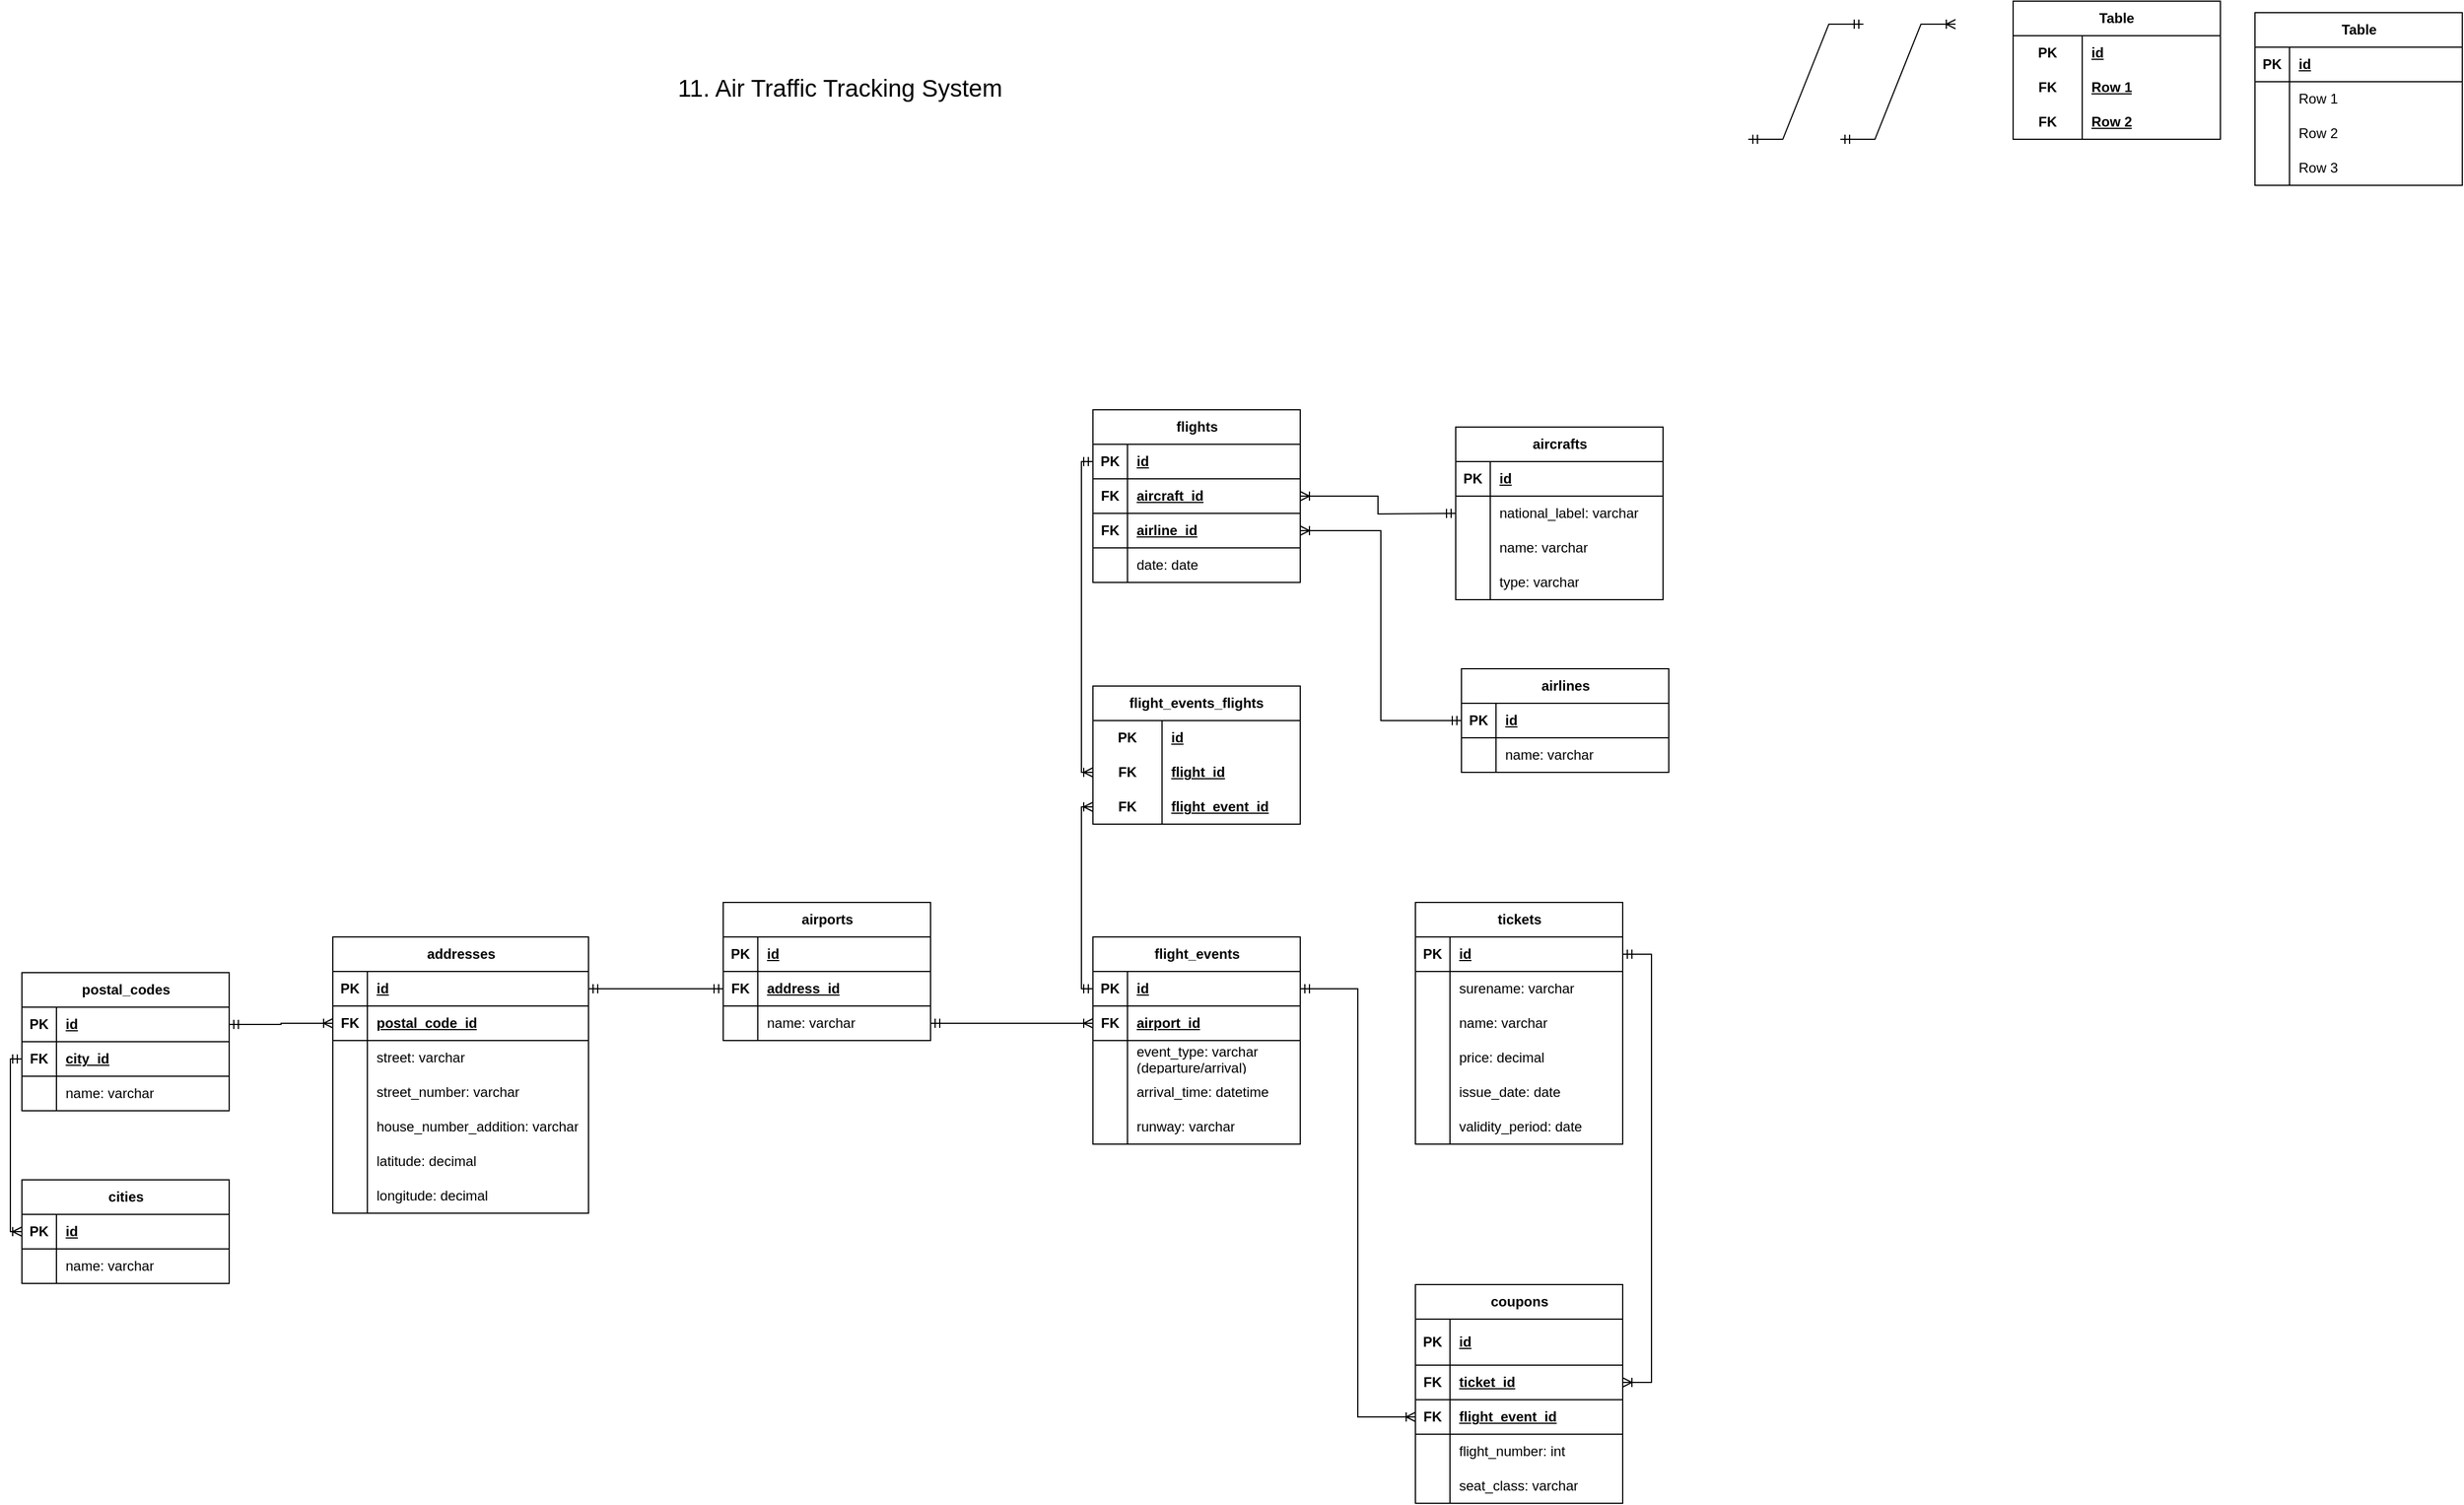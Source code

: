<mxfile version="28.1.2">
  <diagram name="Seite-1" id="xSl7ioGWBIqeeg6SIZXy">
    <mxGraphModel dx="2037" dy="1061" grid="1" gridSize="10" guides="1" tooltips="1" connect="1" arrows="1" fold="1" page="1" pageScale="1" pageWidth="827" pageHeight="1169" math="0" shadow="0">
      <root>
        <mxCell id="0" />
        <mxCell id="1" parent="0" />
        <mxCell id="qAmxrepWRbOD3MKkw8II-1" value="&lt;font style=&quot;font-size: 21px;&quot;&gt;11. Air Traffic Tracking System&lt;/font&gt;" style="text;html=1;align=center;verticalAlign=middle;resizable=0;points=[];autosize=1;strokeColor=none;fillColor=none;" parent="1" vertex="1">
          <mxGeometry x="710" y="60" width="310" height="40" as="geometry" />
        </mxCell>
        <mxCell id="qAmxrepWRbOD3MKkw8II-2" value="Table" style="shape=table;startSize=30;container=1;collapsible=1;childLayout=tableLayout;fixedRows=1;rowLines=0;fontStyle=1;align=center;resizeLast=1;html=1;" parent="1" vertex="1">
          <mxGeometry x="2094" y="15" width="180" height="150" as="geometry" />
        </mxCell>
        <mxCell id="qAmxrepWRbOD3MKkw8II-3" value="" style="shape=tableRow;horizontal=0;startSize=0;swimlaneHead=0;swimlaneBody=0;fillColor=none;collapsible=0;dropTarget=0;points=[[0,0.5],[1,0.5]];portConstraint=eastwest;top=0;left=0;right=0;bottom=1;" parent="qAmxrepWRbOD3MKkw8II-2" vertex="1">
          <mxGeometry y="30" width="180" height="30" as="geometry" />
        </mxCell>
        <mxCell id="qAmxrepWRbOD3MKkw8II-4" value="PK" style="shape=partialRectangle;connectable=0;fillColor=none;top=0;left=0;bottom=0;right=0;fontStyle=1;overflow=hidden;whiteSpace=wrap;html=1;" parent="qAmxrepWRbOD3MKkw8II-3" vertex="1">
          <mxGeometry width="30" height="30" as="geometry">
            <mxRectangle width="30" height="30" as="alternateBounds" />
          </mxGeometry>
        </mxCell>
        <mxCell id="qAmxrepWRbOD3MKkw8II-5" value="id" style="shape=partialRectangle;connectable=0;fillColor=none;top=0;left=0;bottom=0;right=0;align=left;spacingLeft=6;fontStyle=5;overflow=hidden;whiteSpace=wrap;html=1;" parent="qAmxrepWRbOD3MKkw8II-3" vertex="1">
          <mxGeometry x="30" width="150" height="30" as="geometry">
            <mxRectangle width="150" height="30" as="alternateBounds" />
          </mxGeometry>
        </mxCell>
        <mxCell id="qAmxrepWRbOD3MKkw8II-6" value="" style="shape=tableRow;horizontal=0;startSize=0;swimlaneHead=0;swimlaneBody=0;fillColor=none;collapsible=0;dropTarget=0;points=[[0,0.5],[1,0.5]];portConstraint=eastwest;top=0;left=0;right=0;bottom=0;" parent="qAmxrepWRbOD3MKkw8II-2" vertex="1">
          <mxGeometry y="60" width="180" height="30" as="geometry" />
        </mxCell>
        <mxCell id="qAmxrepWRbOD3MKkw8II-7" value="" style="shape=partialRectangle;connectable=0;fillColor=none;top=0;left=0;bottom=0;right=0;editable=1;overflow=hidden;whiteSpace=wrap;html=1;" parent="qAmxrepWRbOD3MKkw8II-6" vertex="1">
          <mxGeometry width="30" height="30" as="geometry">
            <mxRectangle width="30" height="30" as="alternateBounds" />
          </mxGeometry>
        </mxCell>
        <mxCell id="qAmxrepWRbOD3MKkw8II-8" value="Row 1" style="shape=partialRectangle;connectable=0;fillColor=none;top=0;left=0;bottom=0;right=0;align=left;spacingLeft=6;overflow=hidden;whiteSpace=wrap;html=1;" parent="qAmxrepWRbOD3MKkw8II-6" vertex="1">
          <mxGeometry x="30" width="150" height="30" as="geometry">
            <mxRectangle width="150" height="30" as="alternateBounds" />
          </mxGeometry>
        </mxCell>
        <mxCell id="qAmxrepWRbOD3MKkw8II-9" value="" style="shape=tableRow;horizontal=0;startSize=0;swimlaneHead=0;swimlaneBody=0;fillColor=none;collapsible=0;dropTarget=0;points=[[0,0.5],[1,0.5]];portConstraint=eastwest;top=0;left=0;right=0;bottom=0;" parent="qAmxrepWRbOD3MKkw8II-2" vertex="1">
          <mxGeometry y="90" width="180" height="30" as="geometry" />
        </mxCell>
        <mxCell id="qAmxrepWRbOD3MKkw8II-10" value="" style="shape=partialRectangle;connectable=0;fillColor=none;top=0;left=0;bottom=0;right=0;editable=1;overflow=hidden;whiteSpace=wrap;html=1;" parent="qAmxrepWRbOD3MKkw8II-9" vertex="1">
          <mxGeometry width="30" height="30" as="geometry">
            <mxRectangle width="30" height="30" as="alternateBounds" />
          </mxGeometry>
        </mxCell>
        <mxCell id="qAmxrepWRbOD3MKkw8II-11" value="Row 2" style="shape=partialRectangle;connectable=0;fillColor=none;top=0;left=0;bottom=0;right=0;align=left;spacingLeft=6;overflow=hidden;whiteSpace=wrap;html=1;" parent="qAmxrepWRbOD3MKkw8II-9" vertex="1">
          <mxGeometry x="30" width="150" height="30" as="geometry">
            <mxRectangle width="150" height="30" as="alternateBounds" />
          </mxGeometry>
        </mxCell>
        <mxCell id="qAmxrepWRbOD3MKkw8II-12" value="" style="shape=tableRow;horizontal=0;startSize=0;swimlaneHead=0;swimlaneBody=0;fillColor=none;collapsible=0;dropTarget=0;points=[[0,0.5],[1,0.5]];portConstraint=eastwest;top=0;left=0;right=0;bottom=0;" parent="qAmxrepWRbOD3MKkw8II-2" vertex="1">
          <mxGeometry y="120" width="180" height="30" as="geometry" />
        </mxCell>
        <mxCell id="qAmxrepWRbOD3MKkw8II-13" value="" style="shape=partialRectangle;connectable=0;fillColor=none;top=0;left=0;bottom=0;right=0;editable=1;overflow=hidden;whiteSpace=wrap;html=1;" parent="qAmxrepWRbOD3MKkw8II-12" vertex="1">
          <mxGeometry width="30" height="30" as="geometry">
            <mxRectangle width="30" height="30" as="alternateBounds" />
          </mxGeometry>
        </mxCell>
        <mxCell id="qAmxrepWRbOD3MKkw8II-14" value="Row 3" style="shape=partialRectangle;connectable=0;fillColor=none;top=0;left=0;bottom=0;right=0;align=left;spacingLeft=6;overflow=hidden;whiteSpace=wrap;html=1;" parent="qAmxrepWRbOD3MKkw8II-12" vertex="1">
          <mxGeometry x="30" width="150" height="30" as="geometry">
            <mxRectangle width="150" height="30" as="alternateBounds" />
          </mxGeometry>
        </mxCell>
        <mxCell id="qAmxrepWRbOD3MKkw8II-15" value="Table" style="shape=table;startSize=30;container=1;collapsible=1;childLayout=tableLayout;fixedRows=1;rowLines=0;fontStyle=1;align=center;resizeLast=1;html=1;whiteSpace=wrap;" parent="1" vertex="1">
          <mxGeometry x="1884" y="5" width="180" height="120" as="geometry" />
        </mxCell>
        <mxCell id="qAmxrepWRbOD3MKkw8II-16" value="" style="shape=tableRow;horizontal=0;startSize=0;swimlaneHead=0;swimlaneBody=0;fillColor=none;collapsible=0;dropTarget=0;points=[[0,0.5],[1,0.5]];portConstraint=eastwest;top=0;left=0;right=0;bottom=0;html=1;" parent="qAmxrepWRbOD3MKkw8II-15" vertex="1">
          <mxGeometry y="30" width="180" height="30" as="geometry" />
        </mxCell>
        <mxCell id="qAmxrepWRbOD3MKkw8II-17" value="PK" style="shape=partialRectangle;connectable=0;fillColor=none;top=0;left=0;bottom=0;right=0;fontStyle=1;overflow=hidden;html=1;whiteSpace=wrap;" parent="qAmxrepWRbOD3MKkw8II-16" vertex="1">
          <mxGeometry width="60" height="30" as="geometry">
            <mxRectangle width="60" height="30" as="alternateBounds" />
          </mxGeometry>
        </mxCell>
        <mxCell id="qAmxrepWRbOD3MKkw8II-18" value="id" style="shape=partialRectangle;connectable=0;fillColor=none;top=0;left=0;bottom=0;right=0;align=left;spacingLeft=6;fontStyle=5;overflow=hidden;html=1;whiteSpace=wrap;" parent="qAmxrepWRbOD3MKkw8II-16" vertex="1">
          <mxGeometry x="60" width="120" height="30" as="geometry">
            <mxRectangle width="120" height="30" as="alternateBounds" />
          </mxGeometry>
        </mxCell>
        <mxCell id="qAmxrepWRbOD3MKkw8II-19" value="" style="shape=tableRow;horizontal=0;startSize=0;swimlaneHead=0;swimlaneBody=0;fillColor=none;collapsible=0;dropTarget=0;points=[[0,0.5],[1,0.5]];portConstraint=eastwest;top=0;left=0;right=0;bottom=0;html=1;" parent="qAmxrepWRbOD3MKkw8II-15" vertex="1">
          <mxGeometry y="60" width="180" height="30" as="geometry" />
        </mxCell>
        <mxCell id="qAmxrepWRbOD3MKkw8II-20" value="FK" style="shape=partialRectangle;connectable=0;fillColor=none;top=0;left=0;bottom=0;right=0;fontStyle=1;overflow=hidden;html=1;whiteSpace=wrap;" parent="qAmxrepWRbOD3MKkw8II-19" vertex="1">
          <mxGeometry width="60" height="30" as="geometry">
            <mxRectangle width="60" height="30" as="alternateBounds" />
          </mxGeometry>
        </mxCell>
        <mxCell id="qAmxrepWRbOD3MKkw8II-21" value="Row 1" style="shape=partialRectangle;connectable=0;fillColor=none;top=0;left=0;bottom=0;right=0;align=left;spacingLeft=6;fontStyle=5;overflow=hidden;html=1;whiteSpace=wrap;" parent="qAmxrepWRbOD3MKkw8II-19" vertex="1">
          <mxGeometry x="60" width="120" height="30" as="geometry">
            <mxRectangle width="120" height="30" as="alternateBounds" />
          </mxGeometry>
        </mxCell>
        <mxCell id="qAmxrepWRbOD3MKkw8II-22" value="" style="shape=tableRow;horizontal=0;startSize=0;swimlaneHead=0;swimlaneBody=0;fillColor=none;collapsible=0;dropTarget=0;points=[[0,0.5],[1,0.5]];portConstraint=eastwest;top=0;left=0;right=0;bottom=1;html=1;" parent="qAmxrepWRbOD3MKkw8II-15" vertex="1">
          <mxGeometry y="90" width="180" height="30" as="geometry" />
        </mxCell>
        <mxCell id="qAmxrepWRbOD3MKkw8II-23" value="FK" style="shape=partialRectangle;connectable=0;fillColor=none;top=0;left=0;bottom=0;right=0;fontStyle=1;overflow=hidden;html=1;whiteSpace=wrap;" parent="qAmxrepWRbOD3MKkw8II-22" vertex="1">
          <mxGeometry width="60" height="30" as="geometry">
            <mxRectangle width="60" height="30" as="alternateBounds" />
          </mxGeometry>
        </mxCell>
        <mxCell id="qAmxrepWRbOD3MKkw8II-24" value="Row 2" style="shape=partialRectangle;connectable=0;fillColor=none;top=0;left=0;bottom=0;right=0;align=left;spacingLeft=6;fontStyle=5;overflow=hidden;html=1;whiteSpace=wrap;" parent="qAmxrepWRbOD3MKkw8II-22" vertex="1">
          <mxGeometry x="60" width="120" height="30" as="geometry">
            <mxRectangle width="120" height="30" as="alternateBounds" />
          </mxGeometry>
        </mxCell>
        <mxCell id="qAmxrepWRbOD3MKkw8II-25" value="" style="edgeStyle=entityRelationEdgeStyle;fontSize=12;html=1;endArrow=ERmandOne;startArrow=ERmandOne;rounded=0;" parent="1" edge="1">
          <mxGeometry width="100" height="100" relative="1" as="geometry">
            <mxPoint x="1654" y="125" as="sourcePoint" />
            <mxPoint x="1754" y="25" as="targetPoint" />
          </mxGeometry>
        </mxCell>
        <mxCell id="qAmxrepWRbOD3MKkw8II-26" value="" style="edgeStyle=entityRelationEdgeStyle;fontSize=12;html=1;endArrow=ERoneToMany;startArrow=ERmandOne;rounded=0;" parent="1" edge="1">
          <mxGeometry width="100" height="100" relative="1" as="geometry">
            <mxPoint x="1734" y="125" as="sourcePoint" />
            <mxPoint x="1834" y="25" as="targetPoint" />
          </mxGeometry>
        </mxCell>
        <mxCell id="qAmxrepWRbOD3MKkw8II-27" value="tickets" style="shape=table;startSize=30;container=1;collapsible=1;childLayout=tableLayout;fixedRows=1;rowLines=0;fontStyle=1;align=center;resizeLast=1;html=1;" parent="1" vertex="1">
          <mxGeometry x="1365" y="788" width="180" height="210" as="geometry" />
        </mxCell>
        <mxCell id="qAmxrepWRbOD3MKkw8II-28" value="" style="shape=tableRow;horizontal=0;startSize=0;swimlaneHead=0;swimlaneBody=0;fillColor=none;collapsible=0;dropTarget=0;points=[[0,0.5],[1,0.5]];portConstraint=eastwest;top=0;left=0;right=0;bottom=1;" parent="qAmxrepWRbOD3MKkw8II-27" vertex="1">
          <mxGeometry y="30" width="180" height="30" as="geometry" />
        </mxCell>
        <mxCell id="qAmxrepWRbOD3MKkw8II-29" value="PK" style="shape=partialRectangle;connectable=0;fillColor=none;top=0;left=0;bottom=0;right=0;fontStyle=1;overflow=hidden;whiteSpace=wrap;html=1;" parent="qAmxrepWRbOD3MKkw8II-28" vertex="1">
          <mxGeometry width="30" height="30" as="geometry">
            <mxRectangle width="30" height="30" as="alternateBounds" />
          </mxGeometry>
        </mxCell>
        <mxCell id="qAmxrepWRbOD3MKkw8II-30" value="id" style="shape=partialRectangle;connectable=0;fillColor=none;top=0;left=0;bottom=0;right=0;align=left;spacingLeft=6;fontStyle=5;overflow=hidden;whiteSpace=wrap;html=1;" parent="qAmxrepWRbOD3MKkw8II-28" vertex="1">
          <mxGeometry x="30" width="150" height="30" as="geometry">
            <mxRectangle width="150" height="30" as="alternateBounds" />
          </mxGeometry>
        </mxCell>
        <mxCell id="qAmxrepWRbOD3MKkw8II-31" value="" style="shape=tableRow;horizontal=0;startSize=0;swimlaneHead=0;swimlaneBody=0;fillColor=none;collapsible=0;dropTarget=0;points=[[0,0.5],[1,0.5]];portConstraint=eastwest;top=0;left=0;right=0;bottom=0;" parent="qAmxrepWRbOD3MKkw8II-27" vertex="1">
          <mxGeometry y="60" width="180" height="30" as="geometry" />
        </mxCell>
        <mxCell id="qAmxrepWRbOD3MKkw8II-32" value="" style="shape=partialRectangle;connectable=0;fillColor=none;top=0;left=0;bottom=0;right=0;editable=1;overflow=hidden;whiteSpace=wrap;html=1;" parent="qAmxrepWRbOD3MKkw8II-31" vertex="1">
          <mxGeometry width="30" height="30" as="geometry">
            <mxRectangle width="30" height="30" as="alternateBounds" />
          </mxGeometry>
        </mxCell>
        <mxCell id="qAmxrepWRbOD3MKkw8II-33" value="surename: varchar" style="shape=partialRectangle;connectable=0;fillColor=none;top=0;left=0;bottom=0;right=0;align=left;spacingLeft=6;overflow=hidden;whiteSpace=wrap;html=1;" parent="qAmxrepWRbOD3MKkw8II-31" vertex="1">
          <mxGeometry x="30" width="150" height="30" as="geometry">
            <mxRectangle width="150" height="30" as="alternateBounds" />
          </mxGeometry>
        </mxCell>
        <mxCell id="qAmxrepWRbOD3MKkw8II-34" value="" style="shape=tableRow;horizontal=0;startSize=0;swimlaneHead=0;swimlaneBody=0;fillColor=none;collapsible=0;dropTarget=0;points=[[0,0.5],[1,0.5]];portConstraint=eastwest;top=0;left=0;right=0;bottom=0;" parent="qAmxrepWRbOD3MKkw8II-27" vertex="1">
          <mxGeometry y="90" width="180" height="30" as="geometry" />
        </mxCell>
        <mxCell id="qAmxrepWRbOD3MKkw8II-35" value="" style="shape=partialRectangle;connectable=0;fillColor=none;top=0;left=0;bottom=0;right=0;editable=1;overflow=hidden;whiteSpace=wrap;html=1;" parent="qAmxrepWRbOD3MKkw8II-34" vertex="1">
          <mxGeometry width="30" height="30" as="geometry">
            <mxRectangle width="30" height="30" as="alternateBounds" />
          </mxGeometry>
        </mxCell>
        <mxCell id="qAmxrepWRbOD3MKkw8II-36" value="name: varchar" style="shape=partialRectangle;connectable=0;fillColor=none;top=0;left=0;bottom=0;right=0;align=left;spacingLeft=6;overflow=hidden;whiteSpace=wrap;html=1;" parent="qAmxrepWRbOD3MKkw8II-34" vertex="1">
          <mxGeometry x="30" width="150" height="30" as="geometry">
            <mxRectangle width="150" height="30" as="alternateBounds" />
          </mxGeometry>
        </mxCell>
        <mxCell id="qAmxrepWRbOD3MKkw8II-37" value="" style="shape=tableRow;horizontal=0;startSize=0;swimlaneHead=0;swimlaneBody=0;fillColor=none;collapsible=0;dropTarget=0;points=[[0,0.5],[1,0.5]];portConstraint=eastwest;top=0;left=0;right=0;bottom=0;" parent="qAmxrepWRbOD3MKkw8II-27" vertex="1">
          <mxGeometry y="120" width="180" height="30" as="geometry" />
        </mxCell>
        <mxCell id="qAmxrepWRbOD3MKkw8II-38" value="" style="shape=partialRectangle;connectable=0;fillColor=none;top=0;left=0;bottom=0;right=0;editable=1;overflow=hidden;whiteSpace=wrap;html=1;" parent="qAmxrepWRbOD3MKkw8II-37" vertex="1">
          <mxGeometry width="30" height="30" as="geometry">
            <mxRectangle width="30" height="30" as="alternateBounds" />
          </mxGeometry>
        </mxCell>
        <mxCell id="qAmxrepWRbOD3MKkw8II-39" value="price: decimal" style="shape=partialRectangle;connectable=0;fillColor=none;top=0;left=0;bottom=0;right=0;align=left;spacingLeft=6;overflow=hidden;whiteSpace=wrap;html=1;" parent="qAmxrepWRbOD3MKkw8II-37" vertex="1">
          <mxGeometry x="30" width="150" height="30" as="geometry">
            <mxRectangle width="150" height="30" as="alternateBounds" />
          </mxGeometry>
        </mxCell>
        <mxCell id="qAmxrepWRbOD3MKkw8II-164" value="" style="shape=tableRow;horizontal=0;startSize=0;swimlaneHead=0;swimlaneBody=0;fillColor=none;collapsible=0;dropTarget=0;points=[[0,0.5],[1,0.5]];portConstraint=eastwest;top=0;left=0;right=0;bottom=0;" parent="qAmxrepWRbOD3MKkw8II-27" vertex="1">
          <mxGeometry y="150" width="180" height="30" as="geometry" />
        </mxCell>
        <mxCell id="qAmxrepWRbOD3MKkw8II-165" value="" style="shape=partialRectangle;connectable=0;fillColor=none;top=0;left=0;bottom=0;right=0;editable=1;overflow=hidden;whiteSpace=wrap;html=1;" parent="qAmxrepWRbOD3MKkw8II-164" vertex="1">
          <mxGeometry width="30" height="30" as="geometry">
            <mxRectangle width="30" height="30" as="alternateBounds" />
          </mxGeometry>
        </mxCell>
        <mxCell id="qAmxrepWRbOD3MKkw8II-166" value="issue_date: date" style="shape=partialRectangle;connectable=0;fillColor=none;top=0;left=0;bottom=0;right=0;align=left;spacingLeft=6;overflow=hidden;whiteSpace=wrap;html=1;" parent="qAmxrepWRbOD3MKkw8II-164" vertex="1">
          <mxGeometry x="30" width="150" height="30" as="geometry">
            <mxRectangle width="150" height="30" as="alternateBounds" />
          </mxGeometry>
        </mxCell>
        <mxCell id="qAmxrepWRbOD3MKkw8II-167" value="" style="shape=tableRow;horizontal=0;startSize=0;swimlaneHead=0;swimlaneBody=0;fillColor=none;collapsible=0;dropTarget=0;points=[[0,0.5],[1,0.5]];portConstraint=eastwest;top=0;left=0;right=0;bottom=0;" parent="qAmxrepWRbOD3MKkw8II-27" vertex="1">
          <mxGeometry y="180" width="180" height="30" as="geometry" />
        </mxCell>
        <mxCell id="qAmxrepWRbOD3MKkw8II-168" value="" style="shape=partialRectangle;connectable=0;fillColor=none;top=0;left=0;bottom=0;right=0;editable=1;overflow=hidden;whiteSpace=wrap;html=1;" parent="qAmxrepWRbOD3MKkw8II-167" vertex="1">
          <mxGeometry width="30" height="30" as="geometry">
            <mxRectangle width="30" height="30" as="alternateBounds" />
          </mxGeometry>
        </mxCell>
        <mxCell id="qAmxrepWRbOD3MKkw8II-169" value="validity_period: date" style="shape=partialRectangle;connectable=0;fillColor=none;top=0;left=0;bottom=0;right=0;align=left;spacingLeft=6;overflow=hidden;whiteSpace=wrap;html=1;" parent="qAmxrepWRbOD3MKkw8II-167" vertex="1">
          <mxGeometry x="30" width="150" height="30" as="geometry">
            <mxRectangle width="150" height="30" as="alternateBounds" />
          </mxGeometry>
        </mxCell>
        <mxCell id="qAmxrepWRbOD3MKkw8II-40" value="coupons" style="shape=table;startSize=30;container=1;collapsible=1;childLayout=tableLayout;fixedRows=1;rowLines=0;fontStyle=1;align=center;resizeLast=1;html=1;" parent="1" vertex="1">
          <mxGeometry x="1365" y="1120" width="180" height="190" as="geometry" />
        </mxCell>
        <mxCell id="qAmxrepWRbOD3MKkw8II-41" value="" style="shape=tableRow;horizontal=0;startSize=0;swimlaneHead=0;swimlaneBody=0;fillColor=none;collapsible=0;dropTarget=0;points=[[0,0.5],[1,0.5]];portConstraint=eastwest;top=0;left=0;right=0;bottom=1;" parent="qAmxrepWRbOD3MKkw8II-40" vertex="1">
          <mxGeometry y="30" width="180" height="40" as="geometry" />
        </mxCell>
        <mxCell id="qAmxrepWRbOD3MKkw8II-42" value="PK" style="shape=partialRectangle;connectable=0;fillColor=none;top=0;left=0;bottom=0;right=0;fontStyle=1;overflow=hidden;whiteSpace=wrap;html=1;" parent="qAmxrepWRbOD3MKkw8II-41" vertex="1">
          <mxGeometry width="30" height="40" as="geometry">
            <mxRectangle width="30" height="40" as="alternateBounds" />
          </mxGeometry>
        </mxCell>
        <mxCell id="qAmxrepWRbOD3MKkw8II-43" value="id" style="shape=partialRectangle;connectable=0;fillColor=none;top=0;left=0;bottom=0;right=0;align=left;spacingLeft=6;fontStyle=5;overflow=hidden;whiteSpace=wrap;html=1;" parent="qAmxrepWRbOD3MKkw8II-41" vertex="1">
          <mxGeometry x="30" width="150" height="40" as="geometry">
            <mxRectangle width="150" height="40" as="alternateBounds" />
          </mxGeometry>
        </mxCell>
        <mxCell id="qAmxrepWRbOD3MKkw8II-352" value="" style="shape=tableRow;horizontal=0;startSize=0;swimlaneHead=0;swimlaneBody=0;fillColor=none;collapsible=0;dropTarget=0;points=[[0,0.5],[1,0.5]];portConstraint=eastwest;top=0;left=0;right=0;bottom=1;" parent="qAmxrepWRbOD3MKkw8II-40" vertex="1">
          <mxGeometry y="70" width="180" height="30" as="geometry" />
        </mxCell>
        <mxCell id="qAmxrepWRbOD3MKkw8II-353" value="FK" style="shape=partialRectangle;connectable=0;fillColor=none;top=0;left=0;bottom=0;right=0;fontStyle=1;overflow=hidden;whiteSpace=wrap;html=1;" parent="qAmxrepWRbOD3MKkw8II-352" vertex="1">
          <mxGeometry width="30" height="30" as="geometry">
            <mxRectangle width="30" height="30" as="alternateBounds" />
          </mxGeometry>
        </mxCell>
        <mxCell id="qAmxrepWRbOD3MKkw8II-354" value="&lt;span style=&quot;text-align: center; text-wrap-mode: nowrap;&quot;&gt;ticket_id&lt;/span&gt;" style="shape=partialRectangle;connectable=0;fillColor=none;top=0;left=0;bottom=0;right=0;align=left;spacingLeft=6;fontStyle=5;overflow=hidden;whiteSpace=wrap;html=1;" parent="qAmxrepWRbOD3MKkw8II-352" vertex="1">
          <mxGeometry x="30" width="150" height="30" as="geometry">
            <mxRectangle width="150" height="30" as="alternateBounds" />
          </mxGeometry>
        </mxCell>
        <mxCell id="qAmxrepWRbOD3MKkw8II-435" value="" style="shape=tableRow;horizontal=0;startSize=0;swimlaneHead=0;swimlaneBody=0;fillColor=none;collapsible=0;dropTarget=0;points=[[0,0.5],[1,0.5]];portConstraint=eastwest;top=0;left=0;right=0;bottom=1;" parent="qAmxrepWRbOD3MKkw8II-40" vertex="1">
          <mxGeometry y="100" width="180" height="30" as="geometry" />
        </mxCell>
        <mxCell id="qAmxrepWRbOD3MKkw8II-436" value="FK" style="shape=partialRectangle;connectable=0;fillColor=none;top=0;left=0;bottom=0;right=0;fontStyle=1;overflow=hidden;whiteSpace=wrap;html=1;" parent="qAmxrepWRbOD3MKkw8II-435" vertex="1">
          <mxGeometry width="30" height="30" as="geometry">
            <mxRectangle width="30" height="30" as="alternateBounds" />
          </mxGeometry>
        </mxCell>
        <mxCell id="qAmxrepWRbOD3MKkw8II-437" value="&lt;span style=&quot;text-align: center; text-wrap-mode: nowrap;&quot;&gt;flight_event_id&lt;/span&gt;" style="shape=partialRectangle;connectable=0;fillColor=none;top=0;left=0;bottom=0;right=0;align=left;spacingLeft=6;fontStyle=5;overflow=hidden;whiteSpace=wrap;html=1;" parent="qAmxrepWRbOD3MKkw8II-435" vertex="1">
          <mxGeometry x="30" width="150" height="30" as="geometry">
            <mxRectangle width="150" height="30" as="alternateBounds" />
          </mxGeometry>
        </mxCell>
        <mxCell id="qAmxrepWRbOD3MKkw8II-44" value="" style="shape=tableRow;horizontal=0;startSize=0;swimlaneHead=0;swimlaneBody=0;fillColor=none;collapsible=0;dropTarget=0;points=[[0,0.5],[1,0.5]];portConstraint=eastwest;top=0;left=0;right=0;bottom=0;" parent="qAmxrepWRbOD3MKkw8II-40" vertex="1">
          <mxGeometry y="130" width="180" height="30" as="geometry" />
        </mxCell>
        <mxCell id="qAmxrepWRbOD3MKkw8II-45" value="" style="shape=partialRectangle;connectable=0;fillColor=none;top=0;left=0;bottom=0;right=0;editable=1;overflow=hidden;whiteSpace=wrap;html=1;" parent="qAmxrepWRbOD3MKkw8II-44" vertex="1">
          <mxGeometry width="30" height="30" as="geometry">
            <mxRectangle width="30" height="30" as="alternateBounds" />
          </mxGeometry>
        </mxCell>
        <mxCell id="qAmxrepWRbOD3MKkw8II-46" value="flight_number: int" style="shape=partialRectangle;connectable=0;fillColor=none;top=0;left=0;bottom=0;right=0;align=left;spacingLeft=6;overflow=hidden;whiteSpace=wrap;html=1;" parent="qAmxrepWRbOD3MKkw8II-44" vertex="1">
          <mxGeometry x="30" width="150" height="30" as="geometry">
            <mxRectangle width="150" height="30" as="alternateBounds" />
          </mxGeometry>
        </mxCell>
        <mxCell id="qAmxrepWRbOD3MKkw8II-47" value="" style="shape=tableRow;horizontal=0;startSize=0;swimlaneHead=0;swimlaneBody=0;fillColor=none;collapsible=0;dropTarget=0;points=[[0,0.5],[1,0.5]];portConstraint=eastwest;top=0;left=0;right=0;bottom=0;" parent="qAmxrepWRbOD3MKkw8II-40" vertex="1">
          <mxGeometry y="160" width="180" height="30" as="geometry" />
        </mxCell>
        <mxCell id="qAmxrepWRbOD3MKkw8II-48" value="" style="shape=partialRectangle;connectable=0;fillColor=none;top=0;left=0;bottom=0;right=0;editable=1;overflow=hidden;whiteSpace=wrap;html=1;" parent="qAmxrepWRbOD3MKkw8II-47" vertex="1">
          <mxGeometry width="30" height="30" as="geometry">
            <mxRectangle width="30" height="30" as="alternateBounds" />
          </mxGeometry>
        </mxCell>
        <mxCell id="qAmxrepWRbOD3MKkw8II-49" value="seat_class: varchar" style="shape=partialRectangle;connectable=0;fillColor=none;top=0;left=0;bottom=0;right=0;align=left;spacingLeft=6;overflow=hidden;whiteSpace=wrap;html=1;" parent="qAmxrepWRbOD3MKkw8II-47" vertex="1">
          <mxGeometry x="30" width="150" height="30" as="geometry">
            <mxRectangle width="150" height="30" as="alternateBounds" />
          </mxGeometry>
        </mxCell>
        <mxCell id="qAmxrepWRbOD3MKkw8II-53" value="airlines" style="shape=table;startSize=30;container=1;collapsible=1;childLayout=tableLayout;fixedRows=1;rowLines=0;fontStyle=1;align=center;resizeLast=1;html=1;rounded=0;" parent="1" vertex="1">
          <mxGeometry x="1405" y="585" width="180" height="90" as="geometry" />
        </mxCell>
        <mxCell id="qAmxrepWRbOD3MKkw8II-54" value="" style="shape=tableRow;horizontal=0;startSize=0;swimlaneHead=0;swimlaneBody=0;fillColor=none;collapsible=0;dropTarget=0;points=[[0,0.5],[1,0.5]];portConstraint=eastwest;top=0;left=0;right=0;bottom=1;" parent="qAmxrepWRbOD3MKkw8II-53" vertex="1">
          <mxGeometry y="30" width="180" height="30" as="geometry" />
        </mxCell>
        <mxCell id="qAmxrepWRbOD3MKkw8II-55" value="PK" style="shape=partialRectangle;connectable=0;fillColor=none;top=0;left=0;bottom=0;right=0;fontStyle=1;overflow=hidden;whiteSpace=wrap;html=1;" parent="qAmxrepWRbOD3MKkw8II-54" vertex="1">
          <mxGeometry width="30" height="30" as="geometry">
            <mxRectangle width="30" height="30" as="alternateBounds" />
          </mxGeometry>
        </mxCell>
        <mxCell id="qAmxrepWRbOD3MKkw8II-56" value="id" style="shape=partialRectangle;connectable=0;fillColor=none;top=0;left=0;bottom=0;right=0;align=left;spacingLeft=6;fontStyle=5;overflow=hidden;whiteSpace=wrap;html=1;" parent="qAmxrepWRbOD3MKkw8II-54" vertex="1">
          <mxGeometry x="30" width="150" height="30" as="geometry">
            <mxRectangle width="150" height="30" as="alternateBounds" />
          </mxGeometry>
        </mxCell>
        <mxCell id="qAmxrepWRbOD3MKkw8II-57" value="" style="shape=tableRow;horizontal=0;startSize=0;swimlaneHead=0;swimlaneBody=0;fillColor=none;collapsible=0;dropTarget=0;points=[[0,0.5],[1,0.5]];portConstraint=eastwest;top=0;left=0;right=0;bottom=0;" parent="qAmxrepWRbOD3MKkw8II-53" vertex="1">
          <mxGeometry y="60" width="180" height="30" as="geometry" />
        </mxCell>
        <mxCell id="qAmxrepWRbOD3MKkw8II-58" value="" style="shape=partialRectangle;connectable=0;fillColor=none;top=0;left=0;bottom=0;right=0;editable=1;overflow=hidden;whiteSpace=wrap;html=1;" parent="qAmxrepWRbOD3MKkw8II-57" vertex="1">
          <mxGeometry width="30" height="30" as="geometry">
            <mxRectangle width="30" height="30" as="alternateBounds" />
          </mxGeometry>
        </mxCell>
        <mxCell id="qAmxrepWRbOD3MKkw8II-59" value="name: varchar" style="shape=partialRectangle;connectable=0;fillColor=none;top=0;left=0;bottom=0;right=0;align=left;spacingLeft=6;overflow=hidden;whiteSpace=wrap;html=1;" parent="qAmxrepWRbOD3MKkw8II-57" vertex="1">
          <mxGeometry x="30" width="150" height="30" as="geometry">
            <mxRectangle width="150" height="30" as="alternateBounds" />
          </mxGeometry>
        </mxCell>
        <mxCell id="qAmxrepWRbOD3MKkw8II-66" value="flights" style="shape=table;startSize=30;container=1;collapsible=1;childLayout=tableLayout;fixedRows=1;rowLines=0;fontStyle=1;align=center;resizeLast=1;html=1;" parent="1" vertex="1">
          <mxGeometry x="1085" y="360" width="180" height="150" as="geometry" />
        </mxCell>
        <mxCell id="qAmxrepWRbOD3MKkw8II-67" value="" style="shape=tableRow;horizontal=0;startSize=0;swimlaneHead=0;swimlaneBody=0;fillColor=none;collapsible=0;dropTarget=0;points=[[0,0.5],[1,0.5]];portConstraint=eastwest;top=0;left=0;right=0;bottom=1;" parent="qAmxrepWRbOD3MKkw8II-66" vertex="1">
          <mxGeometry y="30" width="180" height="30" as="geometry" />
        </mxCell>
        <mxCell id="qAmxrepWRbOD3MKkw8II-68" value="PK" style="shape=partialRectangle;connectable=0;fillColor=none;top=0;left=0;bottom=0;right=0;fontStyle=1;overflow=hidden;whiteSpace=wrap;html=1;" parent="qAmxrepWRbOD3MKkw8II-67" vertex="1">
          <mxGeometry width="30" height="30" as="geometry">
            <mxRectangle width="30" height="30" as="alternateBounds" />
          </mxGeometry>
        </mxCell>
        <mxCell id="qAmxrepWRbOD3MKkw8II-69" value="id" style="shape=partialRectangle;connectable=0;fillColor=none;top=0;left=0;bottom=0;right=0;align=left;spacingLeft=6;fontStyle=5;overflow=hidden;whiteSpace=wrap;html=1;" parent="qAmxrepWRbOD3MKkw8II-67" vertex="1">
          <mxGeometry x="30" width="150" height="30" as="geometry">
            <mxRectangle width="150" height="30" as="alternateBounds" />
          </mxGeometry>
        </mxCell>
        <mxCell id="qAmxrepWRbOD3MKkw8II-349" value="" style="shape=tableRow;horizontal=0;startSize=0;swimlaneHead=0;swimlaneBody=0;fillColor=none;collapsible=0;dropTarget=0;points=[[0,0.5],[1,0.5]];portConstraint=eastwest;top=0;left=0;right=0;bottom=1;" parent="qAmxrepWRbOD3MKkw8II-66" vertex="1">
          <mxGeometry y="60" width="180" height="30" as="geometry" />
        </mxCell>
        <mxCell id="qAmxrepWRbOD3MKkw8II-350" value="FK" style="shape=partialRectangle;connectable=0;fillColor=none;top=0;left=0;bottom=0;right=0;fontStyle=1;overflow=hidden;whiteSpace=wrap;html=1;" parent="qAmxrepWRbOD3MKkw8II-349" vertex="1">
          <mxGeometry width="30" height="30" as="geometry">
            <mxRectangle width="30" height="30" as="alternateBounds" />
          </mxGeometry>
        </mxCell>
        <mxCell id="qAmxrepWRbOD3MKkw8II-351" value="aircraft_id" style="shape=partialRectangle;connectable=0;fillColor=none;top=0;left=0;bottom=0;right=0;align=left;spacingLeft=6;fontStyle=5;overflow=hidden;whiteSpace=wrap;html=1;" parent="qAmxrepWRbOD3MKkw8II-349" vertex="1">
          <mxGeometry x="30" width="150" height="30" as="geometry">
            <mxRectangle width="150" height="30" as="alternateBounds" />
          </mxGeometry>
        </mxCell>
        <mxCell id="qAmxrepWRbOD3MKkw8II-345" value="" style="shape=tableRow;horizontal=0;startSize=0;swimlaneHead=0;swimlaneBody=0;fillColor=none;collapsible=0;dropTarget=0;points=[[0,0.5],[1,0.5]];portConstraint=eastwest;top=0;left=0;right=0;bottom=1;" parent="qAmxrepWRbOD3MKkw8II-66" vertex="1">
          <mxGeometry y="90" width="180" height="30" as="geometry" />
        </mxCell>
        <mxCell id="qAmxrepWRbOD3MKkw8II-346" value="FK" style="shape=partialRectangle;connectable=0;fillColor=none;top=0;left=0;bottom=0;right=0;fontStyle=1;overflow=hidden;whiteSpace=wrap;html=1;" parent="qAmxrepWRbOD3MKkw8II-345" vertex="1">
          <mxGeometry width="30" height="30" as="geometry">
            <mxRectangle width="30" height="30" as="alternateBounds" />
          </mxGeometry>
        </mxCell>
        <mxCell id="qAmxrepWRbOD3MKkw8II-347" value="&lt;span style=&quot;text-align: center; text-wrap-mode: nowrap;&quot;&gt;airline_id&lt;/span&gt;" style="shape=partialRectangle;connectable=0;fillColor=none;top=0;left=0;bottom=0;right=0;align=left;spacingLeft=6;fontStyle=5;overflow=hidden;whiteSpace=wrap;html=1;" parent="qAmxrepWRbOD3MKkw8II-345" vertex="1">
          <mxGeometry x="30" width="150" height="30" as="geometry">
            <mxRectangle width="150" height="30" as="alternateBounds" />
          </mxGeometry>
        </mxCell>
        <mxCell id="qAmxrepWRbOD3MKkw8II-70" value="" style="shape=tableRow;horizontal=0;startSize=0;swimlaneHead=0;swimlaneBody=0;fillColor=none;collapsible=0;dropTarget=0;points=[[0,0.5],[1,0.5]];portConstraint=eastwest;top=0;left=0;right=0;bottom=0;" parent="qAmxrepWRbOD3MKkw8II-66" vertex="1">
          <mxGeometry y="120" width="180" height="30" as="geometry" />
        </mxCell>
        <mxCell id="qAmxrepWRbOD3MKkw8II-71" value="" style="shape=partialRectangle;connectable=0;fillColor=none;top=0;left=0;bottom=0;right=0;editable=1;overflow=hidden;whiteSpace=wrap;html=1;" parent="qAmxrepWRbOD3MKkw8II-70" vertex="1">
          <mxGeometry width="30" height="30" as="geometry">
            <mxRectangle width="30" height="30" as="alternateBounds" />
          </mxGeometry>
        </mxCell>
        <mxCell id="qAmxrepWRbOD3MKkw8II-72" value="date: date" style="shape=partialRectangle;connectable=0;fillColor=none;top=0;left=0;bottom=0;right=0;align=left;spacingLeft=6;overflow=hidden;whiteSpace=wrap;html=1;" parent="qAmxrepWRbOD3MKkw8II-70" vertex="1">
          <mxGeometry x="30" width="150" height="30" as="geometry">
            <mxRectangle width="150" height="30" as="alternateBounds" />
          </mxGeometry>
        </mxCell>
        <mxCell id="qAmxrepWRbOD3MKkw8II-105" value="flight_events" style="shape=table;startSize=30;container=1;collapsible=1;childLayout=tableLayout;fixedRows=1;rowLines=0;fontStyle=1;align=center;resizeLast=1;html=1;" parent="1" vertex="1">
          <mxGeometry x="1085" y="818" width="180" height="180" as="geometry" />
        </mxCell>
        <mxCell id="qAmxrepWRbOD3MKkw8II-106" value="" style="shape=tableRow;horizontal=0;startSize=0;swimlaneHead=0;swimlaneBody=0;fillColor=none;collapsible=0;dropTarget=0;points=[[0,0.5],[1,0.5]];portConstraint=eastwest;top=0;left=0;right=0;bottom=1;" parent="qAmxrepWRbOD3MKkw8II-105" vertex="1">
          <mxGeometry y="30" width="180" height="30" as="geometry" />
        </mxCell>
        <mxCell id="qAmxrepWRbOD3MKkw8II-107" value="PK" style="shape=partialRectangle;connectable=0;fillColor=none;top=0;left=0;bottom=0;right=0;fontStyle=1;overflow=hidden;whiteSpace=wrap;html=1;" parent="qAmxrepWRbOD3MKkw8II-106" vertex="1">
          <mxGeometry width="30" height="30" as="geometry">
            <mxRectangle width="30" height="30" as="alternateBounds" />
          </mxGeometry>
        </mxCell>
        <mxCell id="qAmxrepWRbOD3MKkw8II-108" value="id" style="shape=partialRectangle;connectable=0;fillColor=none;top=0;left=0;bottom=0;right=0;align=left;spacingLeft=6;fontStyle=5;overflow=hidden;whiteSpace=wrap;html=1;" parent="qAmxrepWRbOD3MKkw8II-106" vertex="1">
          <mxGeometry x="30" width="150" height="30" as="geometry">
            <mxRectangle width="150" height="30" as="alternateBounds" />
          </mxGeometry>
        </mxCell>
        <mxCell id="qAmxrepWRbOD3MKkw8II-306" value="" style="shape=tableRow;horizontal=0;startSize=0;swimlaneHead=0;swimlaneBody=0;fillColor=none;collapsible=0;dropTarget=0;points=[[0,0.5],[1,0.5]];portConstraint=eastwest;top=0;left=0;right=0;bottom=1;" parent="qAmxrepWRbOD3MKkw8II-105" vertex="1">
          <mxGeometry y="60" width="180" height="30" as="geometry" />
        </mxCell>
        <mxCell id="qAmxrepWRbOD3MKkw8II-307" value="FK" style="shape=partialRectangle;connectable=0;fillColor=none;top=0;left=0;bottom=0;right=0;fontStyle=1;overflow=hidden;whiteSpace=wrap;html=1;" parent="qAmxrepWRbOD3MKkw8II-306" vertex="1">
          <mxGeometry width="30" height="30" as="geometry">
            <mxRectangle width="30" height="30" as="alternateBounds" />
          </mxGeometry>
        </mxCell>
        <mxCell id="qAmxrepWRbOD3MKkw8II-308" value="airport_id" style="shape=partialRectangle;connectable=0;fillColor=none;top=0;left=0;bottom=0;right=0;align=left;spacingLeft=6;fontStyle=5;overflow=hidden;whiteSpace=wrap;html=1;" parent="qAmxrepWRbOD3MKkw8II-306" vertex="1">
          <mxGeometry x="30" width="150" height="30" as="geometry">
            <mxRectangle width="150" height="30" as="alternateBounds" />
          </mxGeometry>
        </mxCell>
        <mxCell id="qAmxrepWRbOD3MKkw8II-109" value="" style="shape=tableRow;horizontal=0;startSize=0;swimlaneHead=0;swimlaneBody=0;fillColor=none;collapsible=0;dropTarget=0;points=[[0,0.5],[1,0.5]];portConstraint=eastwest;top=0;left=0;right=0;bottom=0;" parent="qAmxrepWRbOD3MKkw8II-105" vertex="1">
          <mxGeometry y="90" width="180" height="30" as="geometry" />
        </mxCell>
        <mxCell id="qAmxrepWRbOD3MKkw8II-110" value="" style="shape=partialRectangle;connectable=0;fillColor=none;top=0;left=0;bottom=0;right=0;editable=1;overflow=hidden;whiteSpace=wrap;html=1;" parent="qAmxrepWRbOD3MKkw8II-109" vertex="1">
          <mxGeometry width="30" height="30" as="geometry">
            <mxRectangle width="30" height="30" as="alternateBounds" />
          </mxGeometry>
        </mxCell>
        <mxCell id="qAmxrepWRbOD3MKkw8II-111" value="event_type: varchar (departure/arrival)" style="shape=partialRectangle;connectable=0;fillColor=none;top=0;left=0;bottom=0;right=0;align=left;spacingLeft=6;overflow=hidden;whiteSpace=wrap;html=1;" parent="qAmxrepWRbOD3MKkw8II-109" vertex="1">
          <mxGeometry x="30" width="150" height="30" as="geometry">
            <mxRectangle width="150" height="30" as="alternateBounds" />
          </mxGeometry>
        </mxCell>
        <mxCell id="qAmxrepWRbOD3MKkw8II-342" value="" style="shape=tableRow;horizontal=0;startSize=0;swimlaneHead=0;swimlaneBody=0;fillColor=none;collapsible=0;dropTarget=0;points=[[0,0.5],[1,0.5]];portConstraint=eastwest;top=0;left=0;right=0;bottom=0;" parent="qAmxrepWRbOD3MKkw8II-105" vertex="1">
          <mxGeometry y="120" width="180" height="30" as="geometry" />
        </mxCell>
        <mxCell id="qAmxrepWRbOD3MKkw8II-343" value="" style="shape=partialRectangle;connectable=0;fillColor=none;top=0;left=0;bottom=0;right=0;editable=1;overflow=hidden;whiteSpace=wrap;html=1;" parent="qAmxrepWRbOD3MKkw8II-342" vertex="1">
          <mxGeometry width="30" height="30" as="geometry">
            <mxRectangle width="30" height="30" as="alternateBounds" />
          </mxGeometry>
        </mxCell>
        <mxCell id="qAmxrepWRbOD3MKkw8II-344" value="arrival_time: datetime" style="shape=partialRectangle;connectable=0;fillColor=none;top=0;left=0;bottom=0;right=0;align=left;spacingLeft=6;overflow=hidden;whiteSpace=wrap;html=1;" parent="qAmxrepWRbOD3MKkw8II-342" vertex="1">
          <mxGeometry x="30" width="150" height="30" as="geometry">
            <mxRectangle width="150" height="30" as="alternateBounds" />
          </mxGeometry>
        </mxCell>
        <mxCell id="qAmxrepWRbOD3MKkw8II-189" value="" style="shape=tableRow;horizontal=0;startSize=0;swimlaneHead=0;swimlaneBody=0;fillColor=none;collapsible=0;dropTarget=0;points=[[0,0.5],[1,0.5]];portConstraint=eastwest;top=0;left=0;right=0;bottom=0;" parent="qAmxrepWRbOD3MKkw8II-105" vertex="1">
          <mxGeometry y="150" width="180" height="30" as="geometry" />
        </mxCell>
        <mxCell id="qAmxrepWRbOD3MKkw8II-190" value="" style="shape=partialRectangle;connectable=0;fillColor=none;top=0;left=0;bottom=0;right=0;editable=1;overflow=hidden;whiteSpace=wrap;html=1;" parent="qAmxrepWRbOD3MKkw8II-189" vertex="1">
          <mxGeometry width="30" height="30" as="geometry">
            <mxRectangle width="30" height="30" as="alternateBounds" />
          </mxGeometry>
        </mxCell>
        <mxCell id="qAmxrepWRbOD3MKkw8II-191" value="runway: varchar" style="shape=partialRectangle;connectable=0;fillColor=none;top=0;left=0;bottom=0;right=0;align=left;spacingLeft=6;overflow=hidden;whiteSpace=wrap;html=1;" parent="qAmxrepWRbOD3MKkw8II-189" vertex="1">
          <mxGeometry x="30" width="150" height="30" as="geometry">
            <mxRectangle width="150" height="30" as="alternateBounds" />
          </mxGeometry>
        </mxCell>
        <mxCell id="qAmxrepWRbOD3MKkw8II-118" value="aircrafts" style="shape=table;startSize=30;container=1;collapsible=1;childLayout=tableLayout;fixedRows=1;rowLines=0;fontStyle=1;align=center;resizeLast=1;html=1;" parent="1" vertex="1">
          <mxGeometry x="1400" y="375" width="180" height="150" as="geometry" />
        </mxCell>
        <mxCell id="qAmxrepWRbOD3MKkw8II-119" value="" style="shape=tableRow;horizontal=0;startSize=0;swimlaneHead=0;swimlaneBody=0;fillColor=none;collapsible=0;dropTarget=0;points=[[0,0.5],[1,0.5]];portConstraint=eastwest;top=0;left=0;right=0;bottom=1;" parent="qAmxrepWRbOD3MKkw8II-118" vertex="1">
          <mxGeometry y="30" width="180" height="30" as="geometry" />
        </mxCell>
        <mxCell id="qAmxrepWRbOD3MKkw8II-120" value="PK" style="shape=partialRectangle;connectable=0;fillColor=none;top=0;left=0;bottom=0;right=0;fontStyle=1;overflow=hidden;whiteSpace=wrap;html=1;" parent="qAmxrepWRbOD3MKkw8II-119" vertex="1">
          <mxGeometry width="30" height="30" as="geometry">
            <mxRectangle width="30" height="30" as="alternateBounds" />
          </mxGeometry>
        </mxCell>
        <mxCell id="qAmxrepWRbOD3MKkw8II-121" value="id" style="shape=partialRectangle;connectable=0;fillColor=none;top=0;left=0;bottom=0;right=0;align=left;spacingLeft=6;fontStyle=5;overflow=hidden;whiteSpace=wrap;html=1;" parent="qAmxrepWRbOD3MKkw8II-119" vertex="1">
          <mxGeometry x="30" width="150" height="30" as="geometry">
            <mxRectangle width="150" height="30" as="alternateBounds" />
          </mxGeometry>
        </mxCell>
        <mxCell id="qAmxrepWRbOD3MKkw8II-122" value="" style="shape=tableRow;horizontal=0;startSize=0;swimlaneHead=0;swimlaneBody=0;fillColor=none;collapsible=0;dropTarget=0;points=[[0,0.5],[1,0.5]];portConstraint=eastwest;top=0;left=0;right=0;bottom=0;" parent="qAmxrepWRbOD3MKkw8II-118" vertex="1">
          <mxGeometry y="60" width="180" height="30" as="geometry" />
        </mxCell>
        <mxCell id="qAmxrepWRbOD3MKkw8II-123" value="" style="shape=partialRectangle;connectable=0;fillColor=none;top=0;left=0;bottom=0;right=0;editable=1;overflow=hidden;whiteSpace=wrap;html=1;" parent="qAmxrepWRbOD3MKkw8II-122" vertex="1">
          <mxGeometry width="30" height="30" as="geometry">
            <mxRectangle width="30" height="30" as="alternateBounds" />
          </mxGeometry>
        </mxCell>
        <mxCell id="qAmxrepWRbOD3MKkw8II-124" value="national_label: varchar" style="shape=partialRectangle;connectable=0;fillColor=none;top=0;left=0;bottom=0;right=0;align=left;spacingLeft=6;overflow=hidden;whiteSpace=wrap;html=1;" parent="qAmxrepWRbOD3MKkw8II-122" vertex="1">
          <mxGeometry x="30" width="150" height="30" as="geometry">
            <mxRectangle width="150" height="30" as="alternateBounds" />
          </mxGeometry>
        </mxCell>
        <mxCell id="qAmxrepWRbOD3MKkw8II-125" value="" style="shape=tableRow;horizontal=0;startSize=0;swimlaneHead=0;swimlaneBody=0;fillColor=none;collapsible=0;dropTarget=0;points=[[0,0.5],[1,0.5]];portConstraint=eastwest;top=0;left=0;right=0;bottom=0;" parent="qAmxrepWRbOD3MKkw8II-118" vertex="1">
          <mxGeometry y="90" width="180" height="30" as="geometry" />
        </mxCell>
        <mxCell id="qAmxrepWRbOD3MKkw8II-126" value="" style="shape=partialRectangle;connectable=0;fillColor=none;top=0;left=0;bottom=0;right=0;editable=1;overflow=hidden;whiteSpace=wrap;html=1;" parent="qAmxrepWRbOD3MKkw8II-125" vertex="1">
          <mxGeometry width="30" height="30" as="geometry">
            <mxRectangle width="30" height="30" as="alternateBounds" />
          </mxGeometry>
        </mxCell>
        <mxCell id="qAmxrepWRbOD3MKkw8II-127" value="name: varchar" style="shape=partialRectangle;connectable=0;fillColor=none;top=0;left=0;bottom=0;right=0;align=left;spacingLeft=6;overflow=hidden;whiteSpace=wrap;html=1;" parent="qAmxrepWRbOD3MKkw8II-125" vertex="1">
          <mxGeometry x="30" width="150" height="30" as="geometry">
            <mxRectangle width="150" height="30" as="alternateBounds" />
          </mxGeometry>
        </mxCell>
        <mxCell id="qAmxrepWRbOD3MKkw8II-201" value="" style="shape=tableRow;horizontal=0;startSize=0;swimlaneHead=0;swimlaneBody=0;fillColor=none;collapsible=0;dropTarget=0;points=[[0,0.5],[1,0.5]];portConstraint=eastwest;top=0;left=0;right=0;bottom=0;" parent="qAmxrepWRbOD3MKkw8II-118" vertex="1">
          <mxGeometry y="120" width="180" height="30" as="geometry" />
        </mxCell>
        <mxCell id="qAmxrepWRbOD3MKkw8II-202" value="" style="shape=partialRectangle;connectable=0;fillColor=none;top=0;left=0;bottom=0;right=0;editable=1;overflow=hidden;whiteSpace=wrap;html=1;" parent="qAmxrepWRbOD3MKkw8II-201" vertex="1">
          <mxGeometry width="30" height="30" as="geometry">
            <mxRectangle width="30" height="30" as="alternateBounds" />
          </mxGeometry>
        </mxCell>
        <mxCell id="qAmxrepWRbOD3MKkw8II-203" value="type: varchar" style="shape=partialRectangle;connectable=0;fillColor=none;top=0;left=0;bottom=0;right=0;align=left;spacingLeft=6;overflow=hidden;whiteSpace=wrap;html=1;" parent="qAmxrepWRbOD3MKkw8II-201" vertex="1">
          <mxGeometry x="30" width="150" height="30" as="geometry">
            <mxRectangle width="150" height="30" as="alternateBounds" />
          </mxGeometry>
        </mxCell>
        <mxCell id="qAmxrepWRbOD3MKkw8II-137" value="" style="fontSize=12;html=1;endArrow=ERoneToMany;startArrow=ERmandOne;rounded=0;entryX=1;entryY=0.5;entryDx=0;entryDy=0;exitX=0;exitY=0.5;exitDx=0;exitDy=0;edgeStyle=orthogonalEdgeStyle;" parent="1" target="qAmxrepWRbOD3MKkw8II-349" edge="1">
          <mxGeometry width="100" height="100" relative="1" as="geometry">
            <mxPoint x="1400.0" y="450" as="sourcePoint" />
            <mxPoint x="1410" y="365" as="targetPoint" />
          </mxGeometry>
        </mxCell>
        <mxCell id="qAmxrepWRbOD3MKkw8II-222" value="" style="edgeStyle=orthogonalEdgeStyle;fontSize=12;html=1;endArrow=ERoneToMany;startArrow=ERmandOne;rounded=0;exitX=1;exitY=0.5;exitDx=0;exitDy=0;entryX=1;entryY=0.5;entryDx=0;entryDy=0;" parent="1" source="qAmxrepWRbOD3MKkw8II-28" target="qAmxrepWRbOD3MKkw8II-352" edge="1">
          <mxGeometry width="100" height="100" relative="1" as="geometry">
            <mxPoint x="1365.0" y="893" as="sourcePoint" />
            <mxPoint x="1695" y="1160" as="targetPoint" />
            <Array as="points">
              <mxPoint x="1570" y="833" />
              <mxPoint x="1570" y="1205" />
            </Array>
          </mxGeometry>
        </mxCell>
        <mxCell id="qAmxrepWRbOD3MKkw8II-225" value="airports" style="shape=table;startSize=30;container=1;collapsible=1;childLayout=tableLayout;fixedRows=1;rowLines=0;fontStyle=1;align=center;resizeLast=1;html=1;" parent="1" vertex="1">
          <mxGeometry x="764" y="788" width="180" height="120" as="geometry" />
        </mxCell>
        <mxCell id="qAmxrepWRbOD3MKkw8II-226" value="" style="shape=tableRow;horizontal=0;startSize=0;swimlaneHead=0;swimlaneBody=0;fillColor=none;collapsible=0;dropTarget=0;points=[[0,0.5],[1,0.5]];portConstraint=eastwest;top=0;left=0;right=0;bottom=1;" parent="qAmxrepWRbOD3MKkw8II-225" vertex="1">
          <mxGeometry y="30" width="180" height="30" as="geometry" />
        </mxCell>
        <mxCell id="qAmxrepWRbOD3MKkw8II-227" value="PK" style="shape=partialRectangle;connectable=0;fillColor=none;top=0;left=0;bottom=0;right=0;fontStyle=1;overflow=hidden;whiteSpace=wrap;html=1;" parent="qAmxrepWRbOD3MKkw8II-226" vertex="1">
          <mxGeometry width="30" height="30" as="geometry">
            <mxRectangle width="30" height="30" as="alternateBounds" />
          </mxGeometry>
        </mxCell>
        <mxCell id="qAmxrepWRbOD3MKkw8II-228" value="id" style="shape=partialRectangle;connectable=0;fillColor=none;top=0;left=0;bottom=0;right=0;align=left;spacingLeft=6;fontStyle=5;overflow=hidden;whiteSpace=wrap;html=1;" parent="qAmxrepWRbOD3MKkw8II-226" vertex="1">
          <mxGeometry x="30" width="150" height="30" as="geometry">
            <mxRectangle width="150" height="30" as="alternateBounds" />
          </mxGeometry>
        </mxCell>
        <mxCell id="qAmxrepWRbOD3MKkw8II-299" value="" style="shape=tableRow;horizontal=0;startSize=0;swimlaneHead=0;swimlaneBody=0;fillColor=none;collapsible=0;dropTarget=0;points=[[0,0.5],[1,0.5]];portConstraint=eastwest;top=0;left=0;right=0;bottom=1;" parent="qAmxrepWRbOD3MKkw8II-225" vertex="1">
          <mxGeometry y="60" width="180" height="30" as="geometry" />
        </mxCell>
        <mxCell id="qAmxrepWRbOD3MKkw8II-300" value="FK" style="shape=partialRectangle;connectable=0;fillColor=none;top=0;left=0;bottom=0;right=0;fontStyle=1;overflow=hidden;whiteSpace=wrap;html=1;" parent="qAmxrepWRbOD3MKkw8II-299" vertex="1">
          <mxGeometry width="30" height="30" as="geometry">
            <mxRectangle width="30" height="30" as="alternateBounds" />
          </mxGeometry>
        </mxCell>
        <mxCell id="qAmxrepWRbOD3MKkw8II-301" value="address_id" style="shape=partialRectangle;connectable=0;fillColor=none;top=0;left=0;bottom=0;right=0;align=left;spacingLeft=6;fontStyle=5;overflow=hidden;whiteSpace=wrap;html=1;" parent="qAmxrepWRbOD3MKkw8II-299" vertex="1">
          <mxGeometry x="30" width="150" height="30" as="geometry">
            <mxRectangle width="150" height="30" as="alternateBounds" />
          </mxGeometry>
        </mxCell>
        <mxCell id="qAmxrepWRbOD3MKkw8II-229" value="" style="shape=tableRow;horizontal=0;startSize=0;swimlaneHead=0;swimlaneBody=0;fillColor=none;collapsible=0;dropTarget=0;points=[[0,0.5],[1,0.5]];portConstraint=eastwest;top=0;left=0;right=0;bottom=0;" parent="qAmxrepWRbOD3MKkw8II-225" vertex="1">
          <mxGeometry y="90" width="180" height="30" as="geometry" />
        </mxCell>
        <mxCell id="qAmxrepWRbOD3MKkw8II-230" value="" style="shape=partialRectangle;connectable=0;fillColor=none;top=0;left=0;bottom=0;right=0;editable=1;overflow=hidden;whiteSpace=wrap;html=1;" parent="qAmxrepWRbOD3MKkw8II-229" vertex="1">
          <mxGeometry width="30" height="30" as="geometry">
            <mxRectangle width="30" height="30" as="alternateBounds" />
          </mxGeometry>
        </mxCell>
        <mxCell id="qAmxrepWRbOD3MKkw8II-231" value="name: varchar" style="shape=partialRectangle;connectable=0;fillColor=none;top=0;left=0;bottom=0;right=0;align=left;spacingLeft=6;overflow=hidden;whiteSpace=wrap;html=1;" parent="qAmxrepWRbOD3MKkw8II-229" vertex="1">
          <mxGeometry x="30" width="150" height="30" as="geometry">
            <mxRectangle width="150" height="30" as="alternateBounds" />
          </mxGeometry>
        </mxCell>
        <mxCell id="qAmxrepWRbOD3MKkw8II-264" value="addresses" style="shape=table;startSize=30;container=1;collapsible=1;childLayout=tableLayout;fixedRows=1;rowLines=0;fontStyle=1;align=center;resizeLast=1;html=1;" parent="1" vertex="1">
          <mxGeometry x="425" y="818" width="222" height="240" as="geometry" />
        </mxCell>
        <mxCell id="qAmxrepWRbOD3MKkw8II-265" value="" style="shape=tableRow;horizontal=0;startSize=0;swimlaneHead=0;swimlaneBody=0;fillColor=none;collapsible=0;dropTarget=0;points=[[0,0.5],[1,0.5]];portConstraint=eastwest;top=0;left=0;right=0;bottom=1;" parent="qAmxrepWRbOD3MKkw8II-264" vertex="1">
          <mxGeometry y="30" width="222" height="30" as="geometry" />
        </mxCell>
        <mxCell id="qAmxrepWRbOD3MKkw8II-266" value="PK" style="shape=partialRectangle;connectable=0;fillColor=none;top=0;left=0;bottom=0;right=0;fontStyle=1;overflow=hidden;whiteSpace=wrap;html=1;" parent="qAmxrepWRbOD3MKkw8II-265" vertex="1">
          <mxGeometry width="30" height="30" as="geometry">
            <mxRectangle width="30" height="30" as="alternateBounds" />
          </mxGeometry>
        </mxCell>
        <mxCell id="qAmxrepWRbOD3MKkw8II-267" value="id" style="shape=partialRectangle;connectable=0;fillColor=none;top=0;left=0;bottom=0;right=0;align=left;spacingLeft=6;fontStyle=5;overflow=hidden;whiteSpace=wrap;html=1;" parent="qAmxrepWRbOD3MKkw8II-265" vertex="1">
          <mxGeometry x="30" width="192" height="30" as="geometry">
            <mxRectangle width="192" height="30" as="alternateBounds" />
          </mxGeometry>
        </mxCell>
        <mxCell id="qAmxrepWRbOD3MKkw8II-268" value="" style="shape=tableRow;horizontal=0;startSize=0;swimlaneHead=0;swimlaneBody=0;fillColor=none;collapsible=0;dropTarget=0;points=[[0,0.5],[1,0.5]];portConstraint=eastwest;top=0;left=0;right=0;bottom=1;" parent="qAmxrepWRbOD3MKkw8II-264" vertex="1">
          <mxGeometry y="60" width="222" height="30" as="geometry" />
        </mxCell>
        <mxCell id="qAmxrepWRbOD3MKkw8II-269" value="FK" style="shape=partialRectangle;connectable=0;fillColor=none;top=0;left=0;bottom=0;right=0;fontStyle=1;overflow=hidden;whiteSpace=wrap;html=1;" parent="qAmxrepWRbOD3MKkw8II-268" vertex="1">
          <mxGeometry width="30" height="30" as="geometry">
            <mxRectangle width="30" height="30" as="alternateBounds" />
          </mxGeometry>
        </mxCell>
        <mxCell id="qAmxrepWRbOD3MKkw8II-270" value="postal_code_id" style="shape=partialRectangle;connectable=0;fillColor=none;top=0;left=0;bottom=0;right=0;align=left;spacingLeft=6;fontStyle=5;overflow=hidden;whiteSpace=wrap;html=1;" parent="qAmxrepWRbOD3MKkw8II-268" vertex="1">
          <mxGeometry x="30" width="192" height="30" as="geometry">
            <mxRectangle width="192" height="30" as="alternateBounds" />
          </mxGeometry>
        </mxCell>
        <mxCell id="qAmxrepWRbOD3MKkw8II-274" value="" style="shape=tableRow;horizontal=0;startSize=0;swimlaneHead=0;swimlaneBody=0;fillColor=none;collapsible=0;dropTarget=0;points=[[0,0.5],[1,0.5]];portConstraint=eastwest;top=0;left=0;right=0;bottom=0;" parent="qAmxrepWRbOD3MKkw8II-264" vertex="1">
          <mxGeometry y="90" width="222" height="30" as="geometry" />
        </mxCell>
        <mxCell id="qAmxrepWRbOD3MKkw8II-275" value="" style="shape=partialRectangle;connectable=0;fillColor=none;top=0;left=0;bottom=0;right=0;editable=1;overflow=hidden;whiteSpace=wrap;html=1;" parent="qAmxrepWRbOD3MKkw8II-274" vertex="1">
          <mxGeometry width="30" height="30" as="geometry">
            <mxRectangle width="30" height="30" as="alternateBounds" />
          </mxGeometry>
        </mxCell>
        <mxCell id="qAmxrepWRbOD3MKkw8II-276" value="street: varchar" style="shape=partialRectangle;connectable=0;fillColor=none;top=0;left=0;bottom=0;right=0;align=left;spacingLeft=6;overflow=hidden;whiteSpace=wrap;html=1;" parent="qAmxrepWRbOD3MKkw8II-274" vertex="1">
          <mxGeometry x="30" width="192" height="30" as="geometry">
            <mxRectangle width="192" height="30" as="alternateBounds" />
          </mxGeometry>
        </mxCell>
        <mxCell id="qAmxrepWRbOD3MKkw8II-277" value="" style="shape=tableRow;horizontal=0;startSize=0;swimlaneHead=0;swimlaneBody=0;fillColor=none;collapsible=0;dropTarget=0;points=[[0,0.5],[1,0.5]];portConstraint=eastwest;top=0;left=0;right=0;bottom=0;" parent="qAmxrepWRbOD3MKkw8II-264" vertex="1">
          <mxGeometry y="120" width="222" height="30" as="geometry" />
        </mxCell>
        <mxCell id="qAmxrepWRbOD3MKkw8II-278" value="" style="shape=partialRectangle;connectable=0;fillColor=none;top=0;left=0;bottom=0;right=0;editable=1;overflow=hidden;whiteSpace=wrap;html=1;" parent="qAmxrepWRbOD3MKkw8II-277" vertex="1">
          <mxGeometry width="30" height="30" as="geometry">
            <mxRectangle width="30" height="30" as="alternateBounds" />
          </mxGeometry>
        </mxCell>
        <mxCell id="qAmxrepWRbOD3MKkw8II-279" value="street_number: varchar" style="shape=partialRectangle;connectable=0;fillColor=none;top=0;left=0;bottom=0;right=0;align=left;spacingLeft=6;overflow=hidden;whiteSpace=wrap;html=1;" parent="qAmxrepWRbOD3MKkw8II-277" vertex="1">
          <mxGeometry x="30" width="192" height="30" as="geometry">
            <mxRectangle width="192" height="30" as="alternateBounds" />
          </mxGeometry>
        </mxCell>
        <mxCell id="qAmxrepWRbOD3MKkw8II-280" value="" style="shape=tableRow;horizontal=0;startSize=0;swimlaneHead=0;swimlaneBody=0;fillColor=none;collapsible=0;dropTarget=0;points=[[0,0.5],[1,0.5]];portConstraint=eastwest;top=0;left=0;right=0;bottom=0;" parent="qAmxrepWRbOD3MKkw8II-264" vertex="1">
          <mxGeometry y="150" width="222" height="30" as="geometry" />
        </mxCell>
        <mxCell id="qAmxrepWRbOD3MKkw8II-281" value="" style="shape=partialRectangle;connectable=0;fillColor=none;top=0;left=0;bottom=0;right=0;editable=1;overflow=hidden;whiteSpace=wrap;html=1;" parent="qAmxrepWRbOD3MKkw8II-280" vertex="1">
          <mxGeometry width="30" height="30" as="geometry">
            <mxRectangle width="30" height="30" as="alternateBounds" />
          </mxGeometry>
        </mxCell>
        <mxCell id="qAmxrepWRbOD3MKkw8II-282" value="house_number_addition: varchar" style="shape=partialRectangle;connectable=0;fillColor=none;top=0;left=0;bottom=0;right=0;align=left;spacingLeft=6;overflow=hidden;whiteSpace=wrap;html=1;" parent="qAmxrepWRbOD3MKkw8II-280" vertex="1">
          <mxGeometry x="30" width="192" height="30" as="geometry">
            <mxRectangle width="192" height="30" as="alternateBounds" />
          </mxGeometry>
        </mxCell>
        <mxCell id="qAmxrepWRbOD3MKkw8II-337" value="" style="shape=tableRow;horizontal=0;startSize=0;swimlaneHead=0;swimlaneBody=0;fillColor=none;collapsible=0;dropTarget=0;points=[[0,0.5],[1,0.5]];portConstraint=eastwest;top=0;left=0;right=0;bottom=0;" parent="qAmxrepWRbOD3MKkw8II-264" vertex="1">
          <mxGeometry y="180" width="222" height="30" as="geometry" />
        </mxCell>
        <mxCell id="qAmxrepWRbOD3MKkw8II-338" value="" style="shape=partialRectangle;connectable=0;fillColor=none;top=0;left=0;bottom=0;right=0;editable=1;overflow=hidden;whiteSpace=wrap;html=1;" parent="qAmxrepWRbOD3MKkw8II-337" vertex="1">
          <mxGeometry width="30" height="30" as="geometry">
            <mxRectangle width="30" height="30" as="alternateBounds" />
          </mxGeometry>
        </mxCell>
        <mxCell id="qAmxrepWRbOD3MKkw8II-339" value="latitude: decimal" style="shape=partialRectangle;connectable=0;fillColor=none;top=0;left=0;bottom=0;right=0;align=left;spacingLeft=6;overflow=hidden;whiteSpace=wrap;html=1;" parent="qAmxrepWRbOD3MKkw8II-337" vertex="1">
          <mxGeometry x="30" width="192" height="30" as="geometry">
            <mxRectangle width="192" height="30" as="alternateBounds" />
          </mxGeometry>
        </mxCell>
        <mxCell id="qAmxrepWRbOD3MKkw8II-439" value="" style="shape=tableRow;horizontal=0;startSize=0;swimlaneHead=0;swimlaneBody=0;fillColor=none;collapsible=0;dropTarget=0;points=[[0,0.5],[1,0.5]];portConstraint=eastwest;top=0;left=0;right=0;bottom=0;" parent="qAmxrepWRbOD3MKkw8II-264" vertex="1">
          <mxGeometry y="210" width="222" height="30" as="geometry" />
        </mxCell>
        <mxCell id="qAmxrepWRbOD3MKkw8II-440" value="" style="shape=partialRectangle;connectable=0;fillColor=none;top=0;left=0;bottom=0;right=0;editable=1;overflow=hidden;whiteSpace=wrap;html=1;" parent="qAmxrepWRbOD3MKkw8II-439" vertex="1">
          <mxGeometry width="30" height="30" as="geometry">
            <mxRectangle width="30" height="30" as="alternateBounds" />
          </mxGeometry>
        </mxCell>
        <mxCell id="qAmxrepWRbOD3MKkw8II-441" value="longitude: decimal" style="shape=partialRectangle;connectable=0;fillColor=none;top=0;left=0;bottom=0;right=0;align=left;spacingLeft=6;overflow=hidden;whiteSpace=wrap;html=1;" parent="qAmxrepWRbOD3MKkw8II-439" vertex="1">
          <mxGeometry x="30" width="192" height="30" as="geometry">
            <mxRectangle width="192" height="30" as="alternateBounds" />
          </mxGeometry>
        </mxCell>
        <mxCell id="qAmxrepWRbOD3MKkw8II-298" value="" style="edgeStyle=orthogonalEdgeStyle;fontSize=12;html=1;endArrow=ERoneToMany;startArrow=ERmandOne;rounded=0;entryX=0;entryY=0.5;entryDx=0;entryDy=0;exitX=1;exitY=0.5;exitDx=0;exitDy=0;" parent="1" source="qAmxrepWRbOD3MKkw8II-413" target="qAmxrepWRbOD3MKkw8II-268" edge="1">
          <mxGeometry width="100" height="100" relative="1" as="geometry">
            <mxPoint x="355" y="833" as="sourcePoint" />
            <mxPoint x="715" y="884" as="targetPoint" />
          </mxGeometry>
        </mxCell>
        <mxCell id="qAmxrepWRbOD3MKkw8II-302" value="" style="edgeStyle=orthogonalEdgeStyle;fontSize=12;html=1;endArrow=ERmandOne;startArrow=ERmandOne;rounded=0;exitX=1;exitY=0.5;exitDx=0;exitDy=0;entryX=0;entryY=0.5;entryDx=0;entryDy=0;" parent="1" source="qAmxrepWRbOD3MKkw8II-265" target="qAmxrepWRbOD3MKkw8II-299" edge="1">
          <mxGeometry width="100" height="100" relative="1" as="geometry">
            <mxPoint x="384" y="713" as="sourcePoint" />
            <mxPoint x="674" y="878" as="targetPoint" />
          </mxGeometry>
        </mxCell>
        <mxCell id="qAmxrepWRbOD3MKkw8II-326" value="" style="edgeStyle=orthogonalEdgeStyle;fontSize=12;html=1;endArrow=ERoneToMany;startArrow=ERmandOne;rounded=0;entryX=0;entryY=0.5;entryDx=0;entryDy=0;exitX=1;exitY=0.5;exitDx=0;exitDy=0;" parent="1" source="qAmxrepWRbOD3MKkw8II-229" target="qAmxrepWRbOD3MKkw8II-306" edge="1">
          <mxGeometry width="100" height="100" relative="1" as="geometry">
            <mxPoint x="985" y="990" as="sourcePoint" />
            <mxPoint x="1115" y="1004" as="targetPoint" />
          </mxGeometry>
        </mxCell>
        <mxCell id="qAmxrepWRbOD3MKkw8II-386" value="" style="edgeStyle=orthogonalEdgeStyle;fontSize=12;html=1;endArrow=ERoneToMany;startArrow=ERmandOne;rounded=0;entryX=1;entryY=0.5;entryDx=0;entryDy=0;exitX=0;exitY=0.5;exitDx=0;exitDy=0;" parent="1" source="qAmxrepWRbOD3MKkw8II-54" target="qAmxrepWRbOD3MKkw8II-345" edge="1">
          <mxGeometry width="100" height="100" relative="1" as="geometry">
            <mxPoint x="1375" y="730" as="sourcePoint" />
            <mxPoint x="1315" y="585" as="targetPoint" />
          </mxGeometry>
        </mxCell>
        <mxCell id="qAmxrepWRbOD3MKkw8II-392" value="&lt;span style=&quot;text-wrap-mode: nowrap;&quot;&gt;flight_events_&lt;/span&gt;&lt;span style=&quot;text-wrap-mode: nowrap;&quot;&gt;flights&lt;/span&gt;" style="shape=table;startSize=30;container=1;collapsible=1;childLayout=tableLayout;fixedRows=1;rowLines=0;fontStyle=1;align=center;resizeLast=1;html=1;whiteSpace=wrap;" parent="1" vertex="1">
          <mxGeometry x="1085" y="600" width="180" height="120" as="geometry" />
        </mxCell>
        <mxCell id="qAmxrepWRbOD3MKkw8II-393" value="" style="shape=tableRow;horizontal=0;startSize=0;swimlaneHead=0;swimlaneBody=0;fillColor=none;collapsible=0;dropTarget=0;points=[[0,0.5],[1,0.5]];portConstraint=eastwest;top=0;left=0;right=0;bottom=0;html=1;" parent="qAmxrepWRbOD3MKkw8II-392" vertex="1">
          <mxGeometry y="30" width="180" height="30" as="geometry" />
        </mxCell>
        <mxCell id="qAmxrepWRbOD3MKkw8II-394" value="PK" style="shape=partialRectangle;connectable=0;fillColor=none;top=0;left=0;bottom=0;right=0;fontStyle=1;overflow=hidden;html=1;whiteSpace=wrap;" parent="qAmxrepWRbOD3MKkw8II-393" vertex="1">
          <mxGeometry width="60" height="30" as="geometry">
            <mxRectangle width="60" height="30" as="alternateBounds" />
          </mxGeometry>
        </mxCell>
        <mxCell id="qAmxrepWRbOD3MKkw8II-395" value="id" style="shape=partialRectangle;connectable=0;fillColor=none;top=0;left=0;bottom=0;right=0;align=left;spacingLeft=6;fontStyle=5;overflow=hidden;html=1;whiteSpace=wrap;" parent="qAmxrepWRbOD3MKkw8II-393" vertex="1">
          <mxGeometry x="60" width="120" height="30" as="geometry">
            <mxRectangle width="120" height="30" as="alternateBounds" />
          </mxGeometry>
        </mxCell>
        <mxCell id="qAmxrepWRbOD3MKkw8II-396" value="" style="shape=tableRow;horizontal=0;startSize=0;swimlaneHead=0;swimlaneBody=0;fillColor=none;collapsible=0;dropTarget=0;points=[[0,0.5],[1,0.5]];portConstraint=eastwest;top=0;left=0;right=0;bottom=0;html=1;" parent="qAmxrepWRbOD3MKkw8II-392" vertex="1">
          <mxGeometry y="60" width="180" height="30" as="geometry" />
        </mxCell>
        <mxCell id="qAmxrepWRbOD3MKkw8II-397" value="FK" style="shape=partialRectangle;connectable=0;fillColor=none;top=0;left=0;bottom=0;right=0;fontStyle=1;overflow=hidden;html=1;whiteSpace=wrap;" parent="qAmxrepWRbOD3MKkw8II-396" vertex="1">
          <mxGeometry width="60" height="30" as="geometry">
            <mxRectangle width="60" height="30" as="alternateBounds" />
          </mxGeometry>
        </mxCell>
        <mxCell id="qAmxrepWRbOD3MKkw8II-398" value="&lt;span style=&quot;text-align: center; text-wrap-mode: nowrap;&quot;&gt;flight_id&lt;/span&gt;" style="shape=partialRectangle;connectable=0;fillColor=none;top=0;left=0;bottom=0;right=0;align=left;spacingLeft=6;fontStyle=5;overflow=hidden;html=1;whiteSpace=wrap;" parent="qAmxrepWRbOD3MKkw8II-396" vertex="1">
          <mxGeometry x="60" width="120" height="30" as="geometry">
            <mxRectangle width="120" height="30" as="alternateBounds" />
          </mxGeometry>
        </mxCell>
        <mxCell id="qAmxrepWRbOD3MKkw8II-399" value="" style="shape=tableRow;horizontal=0;startSize=0;swimlaneHead=0;swimlaneBody=0;fillColor=none;collapsible=0;dropTarget=0;points=[[0,0.5],[1,0.5]];portConstraint=eastwest;top=0;left=0;right=0;bottom=1;html=1;" parent="qAmxrepWRbOD3MKkw8II-392" vertex="1">
          <mxGeometry y="90" width="180" height="30" as="geometry" />
        </mxCell>
        <mxCell id="qAmxrepWRbOD3MKkw8II-400" value="FK" style="shape=partialRectangle;connectable=0;fillColor=none;top=0;left=0;bottom=0;right=0;fontStyle=1;overflow=hidden;html=1;whiteSpace=wrap;" parent="qAmxrepWRbOD3MKkw8II-399" vertex="1">
          <mxGeometry width="60" height="30" as="geometry">
            <mxRectangle width="60" height="30" as="alternateBounds" />
          </mxGeometry>
        </mxCell>
        <mxCell id="qAmxrepWRbOD3MKkw8II-401" value="&lt;span style=&quot;text-align: center; text-wrap-mode: nowrap;&quot;&gt;flight_event_id&lt;/span&gt;" style="shape=partialRectangle;connectable=0;fillColor=none;top=0;left=0;bottom=0;right=0;align=left;spacingLeft=6;fontStyle=5;overflow=hidden;html=1;whiteSpace=wrap;" parent="qAmxrepWRbOD3MKkw8II-399" vertex="1">
          <mxGeometry x="60" width="120" height="30" as="geometry">
            <mxRectangle width="120" height="30" as="alternateBounds" />
          </mxGeometry>
        </mxCell>
        <mxCell id="qAmxrepWRbOD3MKkw8II-403" value="" style="edgeStyle=orthogonalEdgeStyle;fontSize=12;html=1;endArrow=ERoneToMany;startArrow=ERmandOne;rounded=0;entryX=0;entryY=0.5;entryDx=0;entryDy=0;exitX=0;exitY=0.5;exitDx=0;exitDy=0;" parent="1" source="qAmxrepWRbOD3MKkw8II-67" target="qAmxrepWRbOD3MKkw8II-396" edge="1">
          <mxGeometry width="100" height="100" relative="1" as="geometry">
            <mxPoint x="1110.0" y="625" as="sourcePoint" />
            <mxPoint x="975" y="580" as="targetPoint" />
          </mxGeometry>
        </mxCell>
        <mxCell id="qAmxrepWRbOD3MKkw8II-404" value="" style="edgeStyle=orthogonalEdgeStyle;fontSize=12;html=1;endArrow=ERoneToMany;startArrow=ERmandOne;rounded=0;entryX=0;entryY=0.5;entryDx=0;entryDy=0;exitX=0;exitY=0.5;exitDx=0;exitDy=0;" parent="1" source="qAmxrepWRbOD3MKkw8II-106" target="qAmxrepWRbOD3MKkw8II-399" edge="1">
          <mxGeometry width="100" height="100" relative="1" as="geometry">
            <mxPoint x="1085" y="893" as="sourcePoint" />
            <mxPoint x="1035" y="710" as="targetPoint" />
          </mxGeometry>
        </mxCell>
        <mxCell id="qAmxrepWRbOD3MKkw8II-405" value="cities" style="shape=table;startSize=30;container=1;collapsible=1;childLayout=tableLayout;fixedRows=1;rowLines=0;fontStyle=1;align=center;resizeLast=1;html=1;" parent="1" vertex="1">
          <mxGeometry x="155" y="1029" width="180" height="90" as="geometry" />
        </mxCell>
        <mxCell id="qAmxrepWRbOD3MKkw8II-406" value="" style="shape=tableRow;horizontal=0;startSize=0;swimlaneHead=0;swimlaneBody=0;fillColor=none;collapsible=0;dropTarget=0;points=[[0,0.5],[1,0.5]];portConstraint=eastwest;top=0;left=0;right=0;bottom=1;" parent="qAmxrepWRbOD3MKkw8II-405" vertex="1">
          <mxGeometry y="30" width="180" height="30" as="geometry" />
        </mxCell>
        <mxCell id="qAmxrepWRbOD3MKkw8II-407" value="PK" style="shape=partialRectangle;connectable=0;fillColor=none;top=0;left=0;bottom=0;right=0;fontStyle=1;overflow=hidden;whiteSpace=wrap;html=1;" parent="qAmxrepWRbOD3MKkw8II-406" vertex="1">
          <mxGeometry width="30" height="30" as="geometry">
            <mxRectangle width="30" height="30" as="alternateBounds" />
          </mxGeometry>
        </mxCell>
        <mxCell id="qAmxrepWRbOD3MKkw8II-408" value="id" style="shape=partialRectangle;connectable=0;fillColor=none;top=0;left=0;bottom=0;right=0;align=left;spacingLeft=6;fontStyle=5;overflow=hidden;whiteSpace=wrap;html=1;" parent="qAmxrepWRbOD3MKkw8II-406" vertex="1">
          <mxGeometry x="30" width="150" height="30" as="geometry">
            <mxRectangle width="150" height="30" as="alternateBounds" />
          </mxGeometry>
        </mxCell>
        <mxCell id="qAmxrepWRbOD3MKkw8II-409" value="" style="shape=tableRow;horizontal=0;startSize=0;swimlaneHead=0;swimlaneBody=0;fillColor=none;collapsible=0;dropTarget=0;points=[[0,0.5],[1,0.5]];portConstraint=eastwest;top=0;left=0;right=0;bottom=0;" parent="qAmxrepWRbOD3MKkw8II-405" vertex="1">
          <mxGeometry y="60" width="180" height="30" as="geometry" />
        </mxCell>
        <mxCell id="qAmxrepWRbOD3MKkw8II-410" value="" style="shape=partialRectangle;connectable=0;fillColor=none;top=0;left=0;bottom=0;right=0;editable=1;overflow=hidden;whiteSpace=wrap;html=1;" parent="qAmxrepWRbOD3MKkw8II-409" vertex="1">
          <mxGeometry width="30" height="30" as="geometry">
            <mxRectangle width="30" height="30" as="alternateBounds" />
          </mxGeometry>
        </mxCell>
        <mxCell id="qAmxrepWRbOD3MKkw8II-411" value="name: varchar" style="shape=partialRectangle;connectable=0;fillColor=none;top=0;left=0;bottom=0;right=0;align=left;spacingLeft=6;overflow=hidden;whiteSpace=wrap;html=1;" parent="qAmxrepWRbOD3MKkw8II-409" vertex="1">
          <mxGeometry x="30" width="150" height="30" as="geometry">
            <mxRectangle width="150" height="30" as="alternateBounds" />
          </mxGeometry>
        </mxCell>
        <mxCell id="qAmxrepWRbOD3MKkw8II-412" value="postal_codes" style="shape=table;startSize=30;container=1;collapsible=1;childLayout=tableLayout;fixedRows=1;rowLines=0;fontStyle=1;align=center;resizeLast=1;html=1;" parent="1" vertex="1">
          <mxGeometry x="155" y="849" width="180" height="120" as="geometry" />
        </mxCell>
        <mxCell id="qAmxrepWRbOD3MKkw8II-413" value="" style="shape=tableRow;horizontal=0;startSize=0;swimlaneHead=0;swimlaneBody=0;fillColor=none;collapsible=0;dropTarget=0;points=[[0,0.5],[1,0.5]];portConstraint=eastwest;top=0;left=0;right=0;bottom=1;" parent="qAmxrepWRbOD3MKkw8II-412" vertex="1">
          <mxGeometry y="30" width="180" height="30" as="geometry" />
        </mxCell>
        <mxCell id="qAmxrepWRbOD3MKkw8II-414" value="PK" style="shape=partialRectangle;connectable=0;fillColor=none;top=0;left=0;bottom=0;right=0;fontStyle=1;overflow=hidden;whiteSpace=wrap;html=1;" parent="qAmxrepWRbOD3MKkw8II-413" vertex="1">
          <mxGeometry width="30" height="30" as="geometry">
            <mxRectangle width="30" height="30" as="alternateBounds" />
          </mxGeometry>
        </mxCell>
        <mxCell id="qAmxrepWRbOD3MKkw8II-415" value="id" style="shape=partialRectangle;connectable=0;fillColor=none;top=0;left=0;bottom=0;right=0;align=left;spacingLeft=6;fontStyle=5;overflow=hidden;whiteSpace=wrap;html=1;" parent="qAmxrepWRbOD3MKkw8II-413" vertex="1">
          <mxGeometry x="30" width="150" height="30" as="geometry">
            <mxRectangle width="150" height="30" as="alternateBounds" />
          </mxGeometry>
        </mxCell>
        <mxCell id="qAmxrepWRbOD3MKkw8II-416" value="" style="shape=tableRow;horizontal=0;startSize=0;swimlaneHead=0;swimlaneBody=0;fillColor=none;collapsible=0;dropTarget=0;points=[[0,0.5],[1,0.5]];portConstraint=eastwest;top=0;left=0;right=0;bottom=1;" parent="qAmxrepWRbOD3MKkw8II-412" vertex="1">
          <mxGeometry y="60" width="180" height="30" as="geometry" />
        </mxCell>
        <mxCell id="qAmxrepWRbOD3MKkw8II-417" value="FK" style="shape=partialRectangle;connectable=0;fillColor=none;top=0;left=0;bottom=0;right=0;fontStyle=1;overflow=hidden;whiteSpace=wrap;html=1;" parent="qAmxrepWRbOD3MKkw8II-416" vertex="1">
          <mxGeometry width="30" height="30" as="geometry">
            <mxRectangle width="30" height="30" as="alternateBounds" />
          </mxGeometry>
        </mxCell>
        <mxCell id="qAmxrepWRbOD3MKkw8II-418" value="city_id" style="shape=partialRectangle;connectable=0;fillColor=none;top=0;left=0;bottom=0;right=0;align=left;spacingLeft=6;fontStyle=5;overflow=hidden;whiteSpace=wrap;html=1;" parent="qAmxrepWRbOD3MKkw8II-416" vertex="1">
          <mxGeometry x="30" width="150" height="30" as="geometry">
            <mxRectangle width="150" height="30" as="alternateBounds" />
          </mxGeometry>
        </mxCell>
        <mxCell id="qAmxrepWRbOD3MKkw8II-419" value="" style="shape=tableRow;horizontal=0;startSize=0;swimlaneHead=0;swimlaneBody=0;fillColor=none;collapsible=0;dropTarget=0;points=[[0,0.5],[1,0.5]];portConstraint=eastwest;top=0;left=0;right=0;bottom=0;" parent="qAmxrepWRbOD3MKkw8II-412" vertex="1">
          <mxGeometry y="90" width="180" height="30" as="geometry" />
        </mxCell>
        <mxCell id="qAmxrepWRbOD3MKkw8II-420" value="" style="shape=partialRectangle;connectable=0;fillColor=none;top=0;left=0;bottom=0;right=0;editable=1;overflow=hidden;whiteSpace=wrap;html=1;" parent="qAmxrepWRbOD3MKkw8II-419" vertex="1">
          <mxGeometry width="30" height="30" as="geometry">
            <mxRectangle width="30" height="30" as="alternateBounds" />
          </mxGeometry>
        </mxCell>
        <mxCell id="qAmxrepWRbOD3MKkw8II-421" value="name: varchar" style="shape=partialRectangle;connectable=0;fillColor=none;top=0;left=0;bottom=0;right=0;align=left;spacingLeft=6;overflow=hidden;whiteSpace=wrap;html=1;" parent="qAmxrepWRbOD3MKkw8II-419" vertex="1">
          <mxGeometry x="30" width="150" height="30" as="geometry">
            <mxRectangle width="150" height="30" as="alternateBounds" />
          </mxGeometry>
        </mxCell>
        <mxCell id="qAmxrepWRbOD3MKkw8II-422" value="" style="edgeStyle=orthogonalEdgeStyle;fontSize=12;html=1;endArrow=ERoneToMany;startArrow=ERmandOne;rounded=0;exitX=0;exitY=0.5;exitDx=0;exitDy=0;entryX=0;entryY=0.5;entryDx=0;entryDy=0;" parent="1" source="qAmxrepWRbOD3MKkw8II-416" target="qAmxrepWRbOD3MKkw8II-406" edge="1">
          <mxGeometry width="100" height="100" relative="1" as="geometry">
            <mxPoint x="515" y="974" as="sourcePoint" />
            <mxPoint x="465" y="1019" as="targetPoint" />
          </mxGeometry>
        </mxCell>
        <mxCell id="qAmxrepWRbOD3MKkw8II-438" value="" style="edgeStyle=orthogonalEdgeStyle;fontSize=12;html=1;endArrow=ERoneToMany;startArrow=ERmandOne;rounded=0;exitX=1;exitY=0.5;exitDx=0;exitDy=0;entryX=0;entryY=0.5;entryDx=0;entryDy=0;" parent="1" source="qAmxrepWRbOD3MKkw8II-106" target="qAmxrepWRbOD3MKkw8II-435" edge="1">
          <mxGeometry width="100" height="100" relative="1" as="geometry">
            <mxPoint x="1180" y="1050" as="sourcePoint" />
            <mxPoint x="1180" y="1385" as="targetPoint" />
          </mxGeometry>
        </mxCell>
      </root>
    </mxGraphModel>
  </diagram>
</mxfile>
